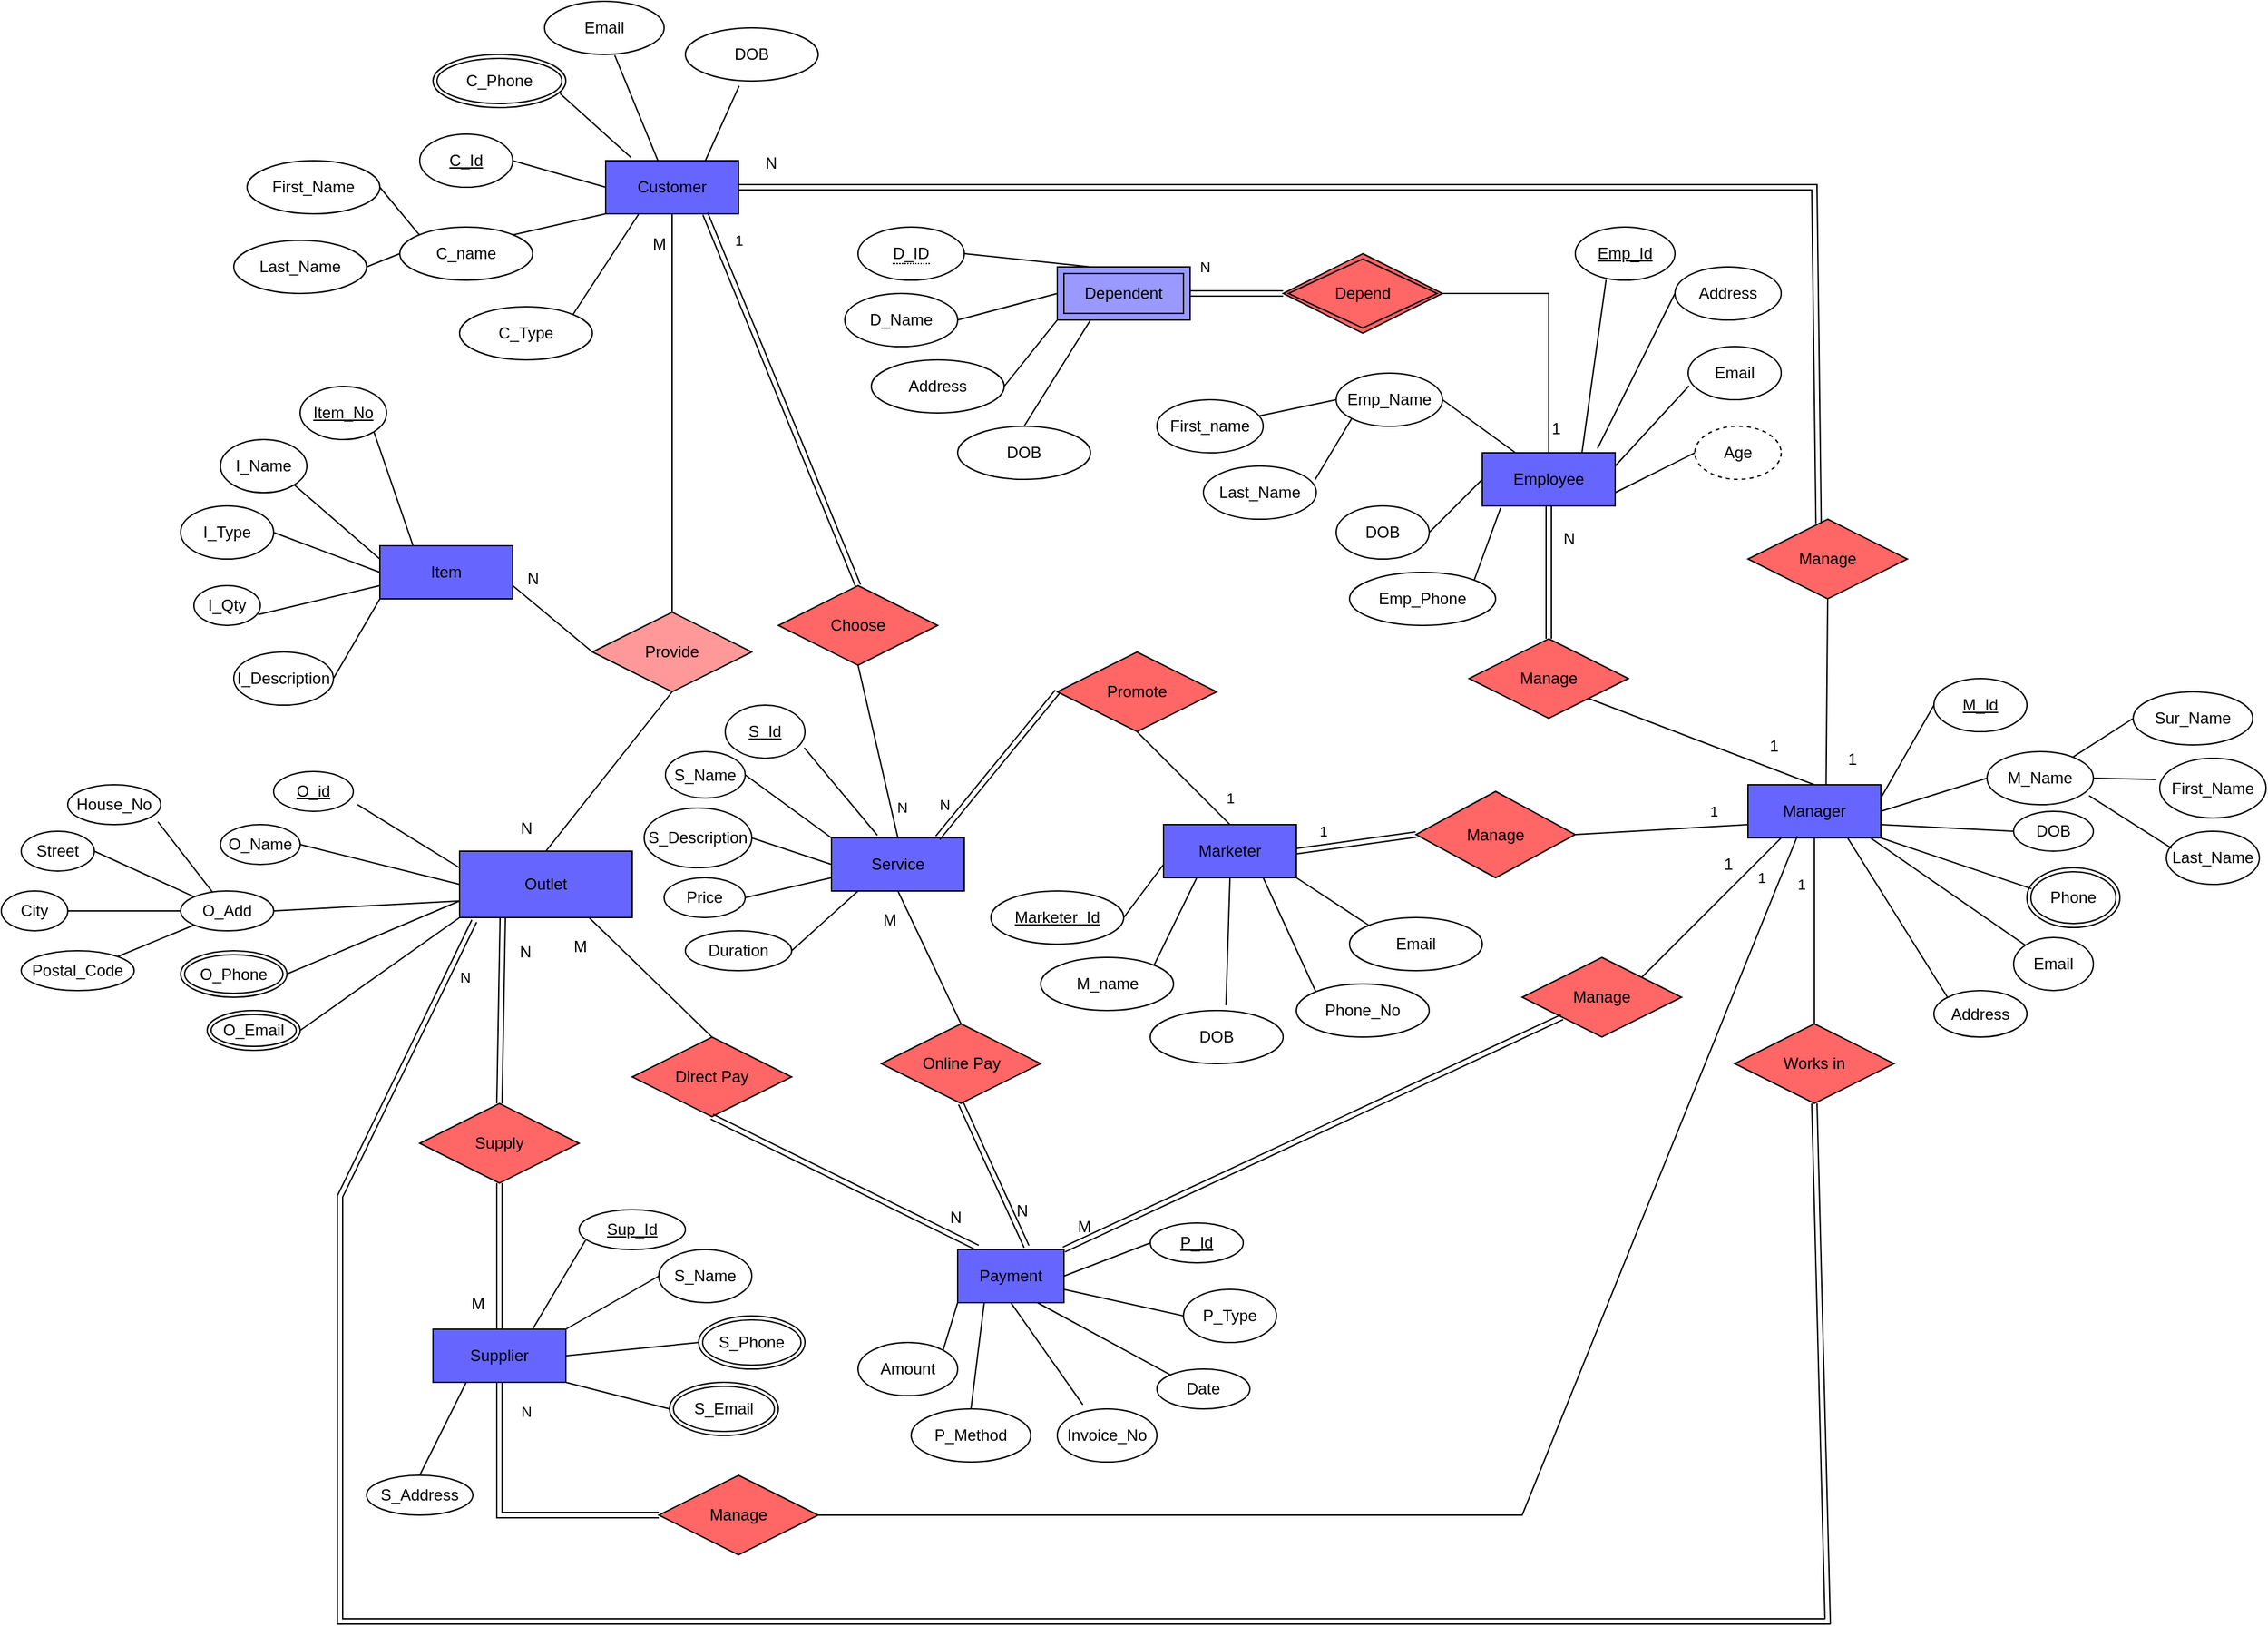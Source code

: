 <mxfile version="21.6.8" type="device">
  <diagram name="Page-1" id="bAraUUxEUvMgR-fUj3KW">
    <mxGraphModel dx="1954" dy="1626" grid="1" gridSize="10" guides="1" tooltips="1" connect="1" arrows="1" fold="1" page="1" pageScale="1" pageWidth="850" pageHeight="1100" math="0" shadow="0">
      <root>
        <mxCell id="0" />
        <mxCell id="1" parent="0" />
        <mxCell id="56HJz9ENn2LGzULkVmn6-4" value="Customer" style="whiteSpace=wrap;html=1;align=center;fillColor=#6666FF;" parent="1" vertex="1">
          <mxGeometry x="120" y="-30" width="100" height="40" as="geometry" />
        </mxCell>
        <mxCell id="56HJz9ENn2LGzULkVmn6-6" value="Employee" style="whiteSpace=wrap;html=1;align=center;fillColor=#6666FF;" parent="1" vertex="1">
          <mxGeometry x="780" y="190" width="100" height="40" as="geometry" />
        </mxCell>
        <mxCell id="56HJz9ENn2LGzULkVmn6-7" value="Manager" style="whiteSpace=wrap;html=1;align=center;fillColor=#6666FF;" parent="1" vertex="1">
          <mxGeometry x="980" y="440" width="100" height="40" as="geometry" />
        </mxCell>
        <mxCell id="56HJz9ENn2LGzULkVmn6-8" value="Dependent" style="shape=ext;margin=3;double=1;whiteSpace=wrap;html=1;align=center;fillColor=#9999FF;" parent="1" vertex="1">
          <mxGeometry x="460" y="50" width="100" height="40" as="geometry" />
        </mxCell>
        <mxCell id="56HJz9ENn2LGzULkVmn6-9" value="Service" style="whiteSpace=wrap;html=1;align=center;fillColor=#6666FF;" parent="1" vertex="1">
          <mxGeometry x="290" y="480" width="100" height="40" as="geometry" />
        </mxCell>
        <mxCell id="56HJz9ENn2LGzULkVmn6-11" value="Outlet" style="whiteSpace=wrap;html=1;align=center;fillColor=#6666FF;" parent="1" vertex="1">
          <mxGeometry x="10" y="490" width="130" height="50" as="geometry" />
        </mxCell>
        <mxCell id="56HJz9ENn2LGzULkVmn6-14" value="Provide" style="shape=rhombus;perimeter=rhombusPerimeter;whiteSpace=wrap;html=1;align=center;fillColor=#FF9999;" parent="1" vertex="1">
          <mxGeometry x="110" y="310" width="120" height="60" as="geometry" />
        </mxCell>
        <mxCell id="56HJz9ENn2LGzULkVmn6-16" value="" style="endArrow=none;html=1;rounded=0;entryX=0.5;entryY=1;entryDx=0;entryDy=0;exitX=0.5;exitY=0;exitDx=0;exitDy=0;" parent="1" source="56HJz9ENn2LGzULkVmn6-11" target="56HJz9ENn2LGzULkVmn6-14" edge="1">
          <mxGeometry relative="1" as="geometry">
            <mxPoint x="220" y="390" as="sourcePoint" />
            <mxPoint x="380" y="390" as="targetPoint" />
          </mxGeometry>
        </mxCell>
        <mxCell id="56HJz9ENn2LGzULkVmn6-17" value="" style="endArrow=none;html=1;rounded=0;entryX=0.5;entryY=0;entryDx=0;entryDy=0;exitX=0.5;exitY=1;exitDx=0;exitDy=0;" parent="1" source="56HJz9ENn2LGzULkVmn6-4" target="56HJz9ENn2LGzULkVmn6-14" edge="1">
          <mxGeometry relative="1" as="geometry">
            <mxPoint x="160" y="190" as="sourcePoint" />
            <mxPoint x="320" y="190" as="targetPoint" />
          </mxGeometry>
        </mxCell>
        <mxCell id="56HJz9ENn2LGzULkVmn6-20" value="Item" style="whiteSpace=wrap;html=1;align=center;fillColor=#6666FF;" parent="1" vertex="1">
          <mxGeometry x="-50" y="260" width="100" height="40" as="geometry" />
        </mxCell>
        <mxCell id="56HJz9ENn2LGzULkVmn6-21" value="" style="endArrow=none;html=1;rounded=0;exitX=1;exitY=0.75;exitDx=0;exitDy=0;entryX=0;entryY=0.5;entryDx=0;entryDy=0;" parent="1" source="56HJz9ENn2LGzULkVmn6-20" target="56HJz9ENn2LGzULkVmn6-14" edge="1">
          <mxGeometry relative="1" as="geometry">
            <mxPoint y="380" as="sourcePoint" />
            <mxPoint x="230" y="310" as="targetPoint" />
          </mxGeometry>
        </mxCell>
        <mxCell id="56HJz9ENn2LGzULkVmn6-22" value="Choose" style="shape=rhombus;perimeter=rhombusPerimeter;whiteSpace=wrap;html=1;align=center;fillColor=#FF6666;" parent="1" vertex="1">
          <mxGeometry x="250" y="290" width="120" height="60" as="geometry" />
        </mxCell>
        <mxCell id="56HJz9ENn2LGzULkVmn6-29" value="Payment" style="whiteSpace=wrap;html=1;align=center;fillColor=#6666FF;" parent="1" vertex="1">
          <mxGeometry x="385" y="790" width="80" height="40" as="geometry" />
        </mxCell>
        <mxCell id="56HJz9ENn2LGzULkVmn6-32" value="Online Pay" style="shape=rhombus;perimeter=rhombusPerimeter;whiteSpace=wrap;html=1;align=center;fillColor=#FF6666;" parent="1" vertex="1">
          <mxGeometry x="327.5" y="620" width="120" height="60" as="geometry" />
        </mxCell>
        <mxCell id="56HJz9ENn2LGzULkVmn6-33" value="Direct Pay" style="shape=rhombus;perimeter=rhombusPerimeter;whiteSpace=wrap;html=1;align=center;fillColor=#FF6666;" parent="1" vertex="1">
          <mxGeometry x="140" y="630" width="120" height="60" as="geometry" />
        </mxCell>
        <mxCell id="56HJz9ENn2LGzULkVmn6-44" value="Manage" style="shape=rhombus;perimeter=rhombusPerimeter;whiteSpace=wrap;html=1;align=center;fillColor=#FF6666;" parent="1" vertex="1">
          <mxGeometry x="770" y="330" width="120" height="60" as="geometry" />
        </mxCell>
        <mxCell id="56HJz9ENn2LGzULkVmn6-47" value="Manage" style="shape=rhombus;perimeter=rhombusPerimeter;whiteSpace=wrap;html=1;align=center;fillColor=#FF6666;" parent="1" vertex="1">
          <mxGeometry x="810" y="570" width="120" height="60" as="geometry" />
        </mxCell>
        <mxCell id="56HJz9ENn2LGzULkVmn6-53" value="Depend" style="shape=rhombus;double=1;perimeter=rhombusPerimeter;whiteSpace=wrap;html=1;align=center;fillColor=#FF6666;" parent="1" vertex="1">
          <mxGeometry x="630" y="40" width="120" height="60" as="geometry" />
        </mxCell>
        <mxCell id="56HJz9ENn2LGzULkVmn6-54" value="Marketer" style="whiteSpace=wrap;html=1;align=center;fillColor=#6666FF;" parent="1" vertex="1">
          <mxGeometry x="540" y="470" width="100" height="40" as="geometry" />
        </mxCell>
        <mxCell id="56HJz9ENn2LGzULkVmn6-55" value="Promote" style="shape=rhombus;perimeter=rhombusPerimeter;whiteSpace=wrap;html=1;align=center;fillColor=#FF6666;" parent="1" vertex="1">
          <mxGeometry x="460" y="340" width="120" height="60" as="geometry" />
        </mxCell>
        <mxCell id="56HJz9ENn2LGzULkVmn6-60" value="Supplier" style="whiteSpace=wrap;html=1;align=center;fillColor=#6666FF;" parent="1" vertex="1">
          <mxGeometry x="-10" y="850" width="100" height="40" as="geometry" />
        </mxCell>
        <mxCell id="56HJz9ENn2LGzULkVmn6-61" value="Supply" style="shape=rhombus;perimeter=rhombusPerimeter;whiteSpace=wrap;html=1;align=center;fillColor=#FF6666;" parent="1" vertex="1">
          <mxGeometry x="-20" y="680" width="120" height="60" as="geometry" />
        </mxCell>
        <mxCell id="56HJz9ENn2LGzULkVmn6-66" value="Manage" style="shape=rhombus;perimeter=rhombusPerimeter;whiteSpace=wrap;html=1;align=center;fillColor=#FF6666;" parent="1" vertex="1">
          <mxGeometry x="160" y="960" width="120" height="60" as="geometry" />
        </mxCell>
        <mxCell id="56HJz9ENn2LGzULkVmn6-72" value="" style="shape=link;html=1;rounded=0;exitX=0.5;exitY=0;exitDx=0;exitDy=0;entryX=0.75;entryY=1;entryDx=0;entryDy=0;" parent="1" source="56HJz9ENn2LGzULkVmn6-22" target="56HJz9ENn2LGzULkVmn6-4" edge="1">
          <mxGeometry relative="1" as="geometry">
            <mxPoint x="400" y="210" as="sourcePoint" />
            <mxPoint x="330" y="160" as="targetPoint" />
          </mxGeometry>
        </mxCell>
        <mxCell id="56HJz9ENn2LGzULkVmn6-73" value="N" style="resizable=0;html=1;whiteSpace=wrap;align=right;verticalAlign=bottom;" parent="56HJz9ENn2LGzULkVmn6-72" connectable="0" vertex="1">
          <mxGeometry x="1" relative="1" as="geometry">
            <mxPoint x="55" y="-30" as="offset" />
          </mxGeometry>
        </mxCell>
        <mxCell id="56HJz9ENn2LGzULkVmn6-387" value="1" style="edgeLabel;html=1;align=center;verticalAlign=middle;resizable=0;points=[];" parent="56HJz9ENn2LGzULkVmn6-72" vertex="1" connectable="0">
          <mxGeometry x="0.809" y="3" relative="1" as="geometry">
            <mxPoint x="17" y="-8" as="offset" />
          </mxGeometry>
        </mxCell>
        <mxCell id="56HJz9ENn2LGzULkVmn6-74" value="" style="endArrow=none;html=1;rounded=0;exitX=0.5;exitY=1;exitDx=0;exitDy=0;entryX=0.5;entryY=0;entryDx=0;entryDy=0;" parent="1" source="56HJz9ENn2LGzULkVmn6-22" target="56HJz9ENn2LGzULkVmn6-9" edge="1">
          <mxGeometry relative="1" as="geometry">
            <mxPoint x="300" y="420" as="sourcePoint" />
            <mxPoint x="460" y="420" as="targetPoint" />
          </mxGeometry>
        </mxCell>
        <mxCell id="56HJz9ENn2LGzULkVmn6-388" value="N" style="edgeLabel;html=1;align=center;verticalAlign=middle;resizable=0;points=[];" parent="56HJz9ENn2LGzULkVmn6-74" vertex="1" connectable="0">
          <mxGeometry x="0.628" y="4" relative="1" as="geometry">
            <mxPoint x="4" y="2" as="offset" />
          </mxGeometry>
        </mxCell>
        <mxCell id="56HJz9ENn2LGzULkVmn6-76" value="" style="shape=link;html=1;rounded=0;exitX=1;exitY=0.5;exitDx=0;exitDy=0;" parent="1" source="56HJz9ENn2LGzULkVmn6-8" target="56HJz9ENn2LGzULkVmn6-53" edge="1">
          <mxGeometry relative="1" as="geometry">
            <mxPoint x="530" y="90" as="sourcePoint" />
            <mxPoint x="690" y="90" as="targetPoint" />
          </mxGeometry>
        </mxCell>
        <mxCell id="56HJz9ENn2LGzULkVmn6-85" value="" style="shape=link;html=1;rounded=0;entryX=0.5;entryY=1;entryDx=0;entryDy=0;exitX=0.5;exitY=0;exitDx=0;exitDy=0;" parent="1" source="56HJz9ENn2LGzULkVmn6-44" target="56HJz9ENn2LGzULkVmn6-6" edge="1">
          <mxGeometry relative="1" as="geometry">
            <mxPoint x="710" y="340" as="sourcePoint" />
            <mxPoint x="870" y="340" as="targetPoint" />
          </mxGeometry>
        </mxCell>
        <mxCell id="56HJz9ENn2LGzULkVmn6-89" value="" style="endArrow=none;html=1;rounded=0;exitX=1;exitY=1;exitDx=0;exitDy=0;entryX=0.5;entryY=0;entryDx=0;entryDy=0;" parent="1" source="56HJz9ENn2LGzULkVmn6-44" target="56HJz9ENn2LGzULkVmn6-7" edge="1">
          <mxGeometry relative="1" as="geometry">
            <mxPoint x="310" y="380" as="sourcePoint" />
            <mxPoint x="470" y="380" as="targetPoint" />
          </mxGeometry>
        </mxCell>
        <mxCell id="56HJz9ENn2LGzULkVmn6-90" value="1" style="resizable=0;html=1;whiteSpace=wrap;align=right;verticalAlign=bottom;" parent="56HJz9ENn2LGzULkVmn6-89" connectable="0" vertex="1">
          <mxGeometry x="1" relative="1" as="geometry">
            <mxPoint x="-25" y="-20" as="offset" />
          </mxGeometry>
        </mxCell>
        <mxCell id="56HJz9ENn2LGzULkVmn6-95" value="Manage" style="shape=rhombus;perimeter=rhombusPerimeter;whiteSpace=wrap;html=1;align=center;fillColor=#FF6666;" parent="1" vertex="1">
          <mxGeometry x="980" y="240" width="120" height="60" as="geometry" />
        </mxCell>
        <mxCell id="56HJz9ENn2LGzULkVmn6-96" value="" style="shape=link;html=1;rounded=0;exitX=1;exitY=0.5;exitDx=0;exitDy=0;entryX=0.443;entryY=0.053;entryDx=0;entryDy=0;entryPerimeter=0;" parent="1" source="56HJz9ENn2LGzULkVmn6-4" target="56HJz9ENn2LGzULkVmn6-95" edge="1">
          <mxGeometry relative="1" as="geometry">
            <mxPoint x="740" y="140" as="sourcePoint" />
            <mxPoint x="960" y="260" as="targetPoint" />
            <Array as="points">
              <mxPoint x="420" y="-10" />
              <mxPoint x="660" y="-10" />
              <mxPoint x="1030" y="-10" />
            </Array>
          </mxGeometry>
        </mxCell>
        <mxCell id="56HJz9ENn2LGzULkVmn6-203" value="N" style="edgeLabel;html=1;align=center;verticalAlign=middle;resizable=0;points=[];" parent="56HJz9ENn2LGzULkVmn6-96" vertex="1" connectable="0">
          <mxGeometry x="-0.543" y="-75" relative="1" as="geometry">
            <mxPoint x="108" y="-15" as="offset" />
          </mxGeometry>
        </mxCell>
        <mxCell id="56HJz9ENn2LGzULkVmn6-98" value="" style="endArrow=none;html=1;rounded=0;exitX=0.5;exitY=1;exitDx=0;exitDy=0;entryX=0.588;entryY=-0.013;entryDx=0;entryDy=0;entryPerimeter=0;" parent="1" source="56HJz9ENn2LGzULkVmn6-95" target="56HJz9ENn2LGzULkVmn6-7" edge="1">
          <mxGeometry relative="1" as="geometry">
            <mxPoint x="770" y="340" as="sourcePoint" />
            <mxPoint x="1055" y="440" as="targetPoint" />
          </mxGeometry>
        </mxCell>
        <mxCell id="56HJz9ENn2LGzULkVmn6-99" value="1" style="resizable=0;html=1;whiteSpace=wrap;align=right;verticalAlign=bottom;" parent="56HJz9ENn2LGzULkVmn6-98" connectable="0" vertex="1">
          <mxGeometry x="1" relative="1" as="geometry">
            <mxPoint x="25" y="-10" as="offset" />
          </mxGeometry>
        </mxCell>
        <mxCell id="56HJz9ENn2LGzULkVmn6-108" value="" style="shape=link;html=1;rounded=0;exitX=0.25;exitY=1;exitDx=0;exitDy=0;entryX=0.5;entryY=0;entryDx=0;entryDy=0;" parent="1" source="56HJz9ENn2LGzULkVmn6-11" target="56HJz9ENn2LGzULkVmn6-61" edge="1">
          <mxGeometry relative="1" as="geometry">
            <mxPoint x="310" y="570" as="sourcePoint" />
            <mxPoint x="470" y="570" as="targetPoint" />
          </mxGeometry>
        </mxCell>
        <mxCell id="56HJz9ENn2LGzULkVmn6-109" value="N" style="resizable=0;html=1;whiteSpace=wrap;align=right;verticalAlign=bottom;" parent="56HJz9ENn2LGzULkVmn6-108" connectable="0" vertex="1">
          <mxGeometry x="1" relative="1" as="geometry">
            <mxPoint x="25" y="-105" as="offset" />
          </mxGeometry>
        </mxCell>
        <mxCell id="56HJz9ENn2LGzULkVmn6-118" value="" style="shape=link;html=1;rounded=0;exitX=0.5;exitY=1;exitDx=0;exitDy=0;entryX=0.5;entryY=0.01;entryDx=0;entryDy=0;entryPerimeter=0;" parent="1" source="56HJz9ENn2LGzULkVmn6-61" target="56HJz9ENn2LGzULkVmn6-60" edge="1">
          <mxGeometry relative="1" as="geometry">
            <mxPoint x="140" y="770" as="sourcePoint" />
            <mxPoint x="300" y="770" as="targetPoint" />
          </mxGeometry>
        </mxCell>
        <mxCell id="56HJz9ENn2LGzULkVmn6-119" value="M" style="resizable=0;html=1;whiteSpace=wrap;align=right;verticalAlign=bottom;" parent="56HJz9ENn2LGzULkVmn6-118" connectable="0" vertex="1">
          <mxGeometry x="1" relative="1" as="geometry">
            <mxPoint x="-10" y="-11" as="offset" />
          </mxGeometry>
        </mxCell>
        <mxCell id="56HJz9ENn2LGzULkVmn6-124" value="" style="endArrow=none;html=1;rounded=0;exitX=0.5;exitY=0;exitDx=0;exitDy=0;" parent="1" source="56HJz9ENn2LGzULkVmn6-32" edge="1">
          <mxGeometry relative="1" as="geometry">
            <mxPoint x="330" y="610" as="sourcePoint" />
            <mxPoint x="340" y="520" as="targetPoint" />
          </mxGeometry>
        </mxCell>
        <mxCell id="56HJz9ENn2LGzULkVmn6-125" value="M" style="resizable=0;html=1;whiteSpace=wrap;align=right;verticalAlign=bottom;" parent="56HJz9ENn2LGzULkVmn6-124" connectable="0" vertex="1">
          <mxGeometry x="1" relative="1" as="geometry">
            <mxPoint y="30" as="offset" />
          </mxGeometry>
        </mxCell>
        <mxCell id="56HJz9ENn2LGzULkVmn6-126" value="" style="shape=link;html=1;rounded=0;exitX=0.5;exitY=1;exitDx=0;exitDy=0;entryX=0.648;entryY=-0.055;entryDx=0;entryDy=0;entryPerimeter=0;" parent="1" source="56HJz9ENn2LGzULkVmn6-32" target="56HJz9ENn2LGzULkVmn6-29" edge="1">
          <mxGeometry relative="1" as="geometry">
            <mxPoint x="300" y="760" as="sourcePoint" />
            <mxPoint x="460" y="760" as="targetPoint" />
          </mxGeometry>
        </mxCell>
        <mxCell id="56HJz9ENn2LGzULkVmn6-127" value="N" style="resizable=0;html=1;whiteSpace=wrap;align=right;verticalAlign=bottom;" parent="56HJz9ENn2LGzULkVmn6-126" connectable="0" vertex="1">
          <mxGeometry x="1" relative="1" as="geometry">
            <mxPoint x="3" y="-18" as="offset" />
          </mxGeometry>
        </mxCell>
        <mxCell id="56HJz9ENn2LGzULkVmn6-130" value="" style="shape=link;html=1;rounded=0;entryX=1;entryY=0.5;entryDx=0;entryDy=0;exitX=0;exitY=0.5;exitDx=0;exitDy=0;" parent="1" source="56HJz9ENn2LGzULkVmn6-136" target="56HJz9ENn2LGzULkVmn6-54" edge="1">
          <mxGeometry relative="1" as="geometry">
            <mxPoint x="695" y="530" as="sourcePoint" />
            <mxPoint x="560" y="840" as="targetPoint" />
          </mxGeometry>
        </mxCell>
        <mxCell id="56HJz9ENn2LGzULkVmn6-384" value="1" style="edgeLabel;html=1;align=center;verticalAlign=middle;resizable=0;points=[];" parent="56HJz9ENn2LGzULkVmn6-130" vertex="1" connectable="0">
          <mxGeometry x="0.166" y="-4" relative="1" as="geometry">
            <mxPoint x="-17" y="-6" as="offset" />
          </mxGeometry>
        </mxCell>
        <mxCell id="56HJz9ENn2LGzULkVmn6-136" value="Manage" style="shape=rhombus;perimeter=rhombusPerimeter;whiteSpace=wrap;html=1;align=center;fillColor=#FF6666;" parent="1" vertex="1">
          <mxGeometry x="730" y="445" width="120" height="65" as="geometry" />
        </mxCell>
        <mxCell id="56HJz9ENn2LGzULkVmn6-139" value="" style="endArrow=none;html=1;rounded=0;exitX=1;exitY=0.5;exitDx=0;exitDy=0;entryX=0;entryY=0.75;entryDx=0;entryDy=0;" parent="1" source="56HJz9ENn2LGzULkVmn6-136" target="56HJz9ENn2LGzULkVmn6-7" edge="1">
          <mxGeometry relative="1" as="geometry">
            <mxPoint x="530" y="550" as="sourcePoint" />
            <mxPoint x="690" y="550" as="targetPoint" />
          </mxGeometry>
        </mxCell>
        <mxCell id="56HJz9ENn2LGzULkVmn6-375" value="1" style="edgeLabel;html=1;align=center;verticalAlign=middle;resizable=0;points=[];" parent="56HJz9ENn2LGzULkVmn6-139" vertex="1" connectable="0">
          <mxGeometry x="0.677" y="1" relative="1" as="geometry">
            <mxPoint x="-5" y="-10" as="offset" />
          </mxGeometry>
        </mxCell>
        <mxCell id="56HJz9ENn2LGzULkVmn6-142" value="" style="shape=link;html=1;rounded=0;exitX=0.5;exitY=1;exitDx=0;exitDy=0;entryX=0.187;entryY=-0.034;entryDx=0;entryDy=0;entryPerimeter=0;" parent="1" source="56HJz9ENn2LGzULkVmn6-33" target="56HJz9ENn2LGzULkVmn6-29" edge="1">
          <mxGeometry relative="1" as="geometry">
            <mxPoint x="250" y="720" as="sourcePoint" />
            <mxPoint x="410" y="720" as="targetPoint" />
          </mxGeometry>
        </mxCell>
        <mxCell id="56HJz9ENn2LGzULkVmn6-143" value="N" style="resizable=0;html=1;whiteSpace=wrap;align=right;verticalAlign=bottom;" parent="56HJz9ENn2LGzULkVmn6-142" connectable="0" vertex="1">
          <mxGeometry x="1" relative="1" as="geometry">
            <mxPoint x="-10" y="-14" as="offset" />
          </mxGeometry>
        </mxCell>
        <mxCell id="56HJz9ENn2LGzULkVmn6-145" value="" style="endArrow=none;html=1;rounded=0;exitX=0.5;exitY=0;exitDx=0;exitDy=0;entryX=0.75;entryY=1;entryDx=0;entryDy=0;" parent="1" source="56HJz9ENn2LGzULkVmn6-33" target="56HJz9ENn2LGzULkVmn6-11" edge="1">
          <mxGeometry relative="1" as="geometry">
            <mxPoint x="200" y="580" as="sourcePoint" />
            <mxPoint x="360" y="580" as="targetPoint" />
          </mxGeometry>
        </mxCell>
        <mxCell id="56HJz9ENn2LGzULkVmn6-146" value="M" style="resizable=0;html=1;whiteSpace=wrap;align=right;verticalAlign=bottom;" parent="56HJz9ENn2LGzULkVmn6-145" connectable="0" vertex="1">
          <mxGeometry x="1" relative="1" as="geometry">
            <mxPoint y="30" as="offset" />
          </mxGeometry>
        </mxCell>
        <mxCell id="56HJz9ENn2LGzULkVmn6-147" value="Works in" style="shape=rhombus;perimeter=rhombusPerimeter;whiteSpace=wrap;html=1;align=center;fillColor=#FF6666;" parent="1" vertex="1">
          <mxGeometry x="970" y="620" width="120" height="60" as="geometry" />
        </mxCell>
        <mxCell id="56HJz9ENn2LGzULkVmn6-148" value="" style="endArrow=none;html=1;rounded=0;exitX=0.5;exitY=1;exitDx=0;exitDy=0;entryX=0.5;entryY=0;entryDx=0;entryDy=0;" parent="1" source="56HJz9ENn2LGzULkVmn6-7" target="56HJz9ENn2LGzULkVmn6-147" edge="1">
          <mxGeometry relative="1" as="geometry">
            <mxPoint x="710" y="630" as="sourcePoint" />
            <mxPoint x="870" y="630" as="targetPoint" />
          </mxGeometry>
        </mxCell>
        <mxCell id="56HJz9ENn2LGzULkVmn6-379" value="1" style="edgeLabel;html=1;align=center;verticalAlign=middle;resizable=0;points=[];" parent="56HJz9ENn2LGzULkVmn6-148" vertex="1" connectable="0">
          <mxGeometry x="-0.171" y="-1" relative="1" as="geometry">
            <mxPoint x="-9" y="-23" as="offset" />
          </mxGeometry>
        </mxCell>
        <mxCell id="56HJz9ENn2LGzULkVmn6-199" value="" style="endArrow=none;html=1;rounded=0;exitX=1;exitY=0.5;exitDx=0;exitDy=0;entryX=0.5;entryY=0;entryDx=0;entryDy=0;" parent="1" source="56HJz9ENn2LGzULkVmn6-53" target="56HJz9ENn2LGzULkVmn6-6" edge="1">
          <mxGeometry relative="1" as="geometry">
            <mxPoint x="660" y="80" as="sourcePoint" />
            <mxPoint x="820" y="80" as="targetPoint" />
            <Array as="points">
              <mxPoint x="830" y="70" />
            </Array>
          </mxGeometry>
        </mxCell>
        <mxCell id="56HJz9ENn2LGzULkVmn6-200" value="1" style="resizable=0;html=1;whiteSpace=wrap;align=right;verticalAlign=bottom;" parent="56HJz9ENn2LGzULkVmn6-199" connectable="0" vertex="1">
          <mxGeometry x="1" relative="1" as="geometry">
            <mxPoint x="10" y="-10" as="offset" />
          </mxGeometry>
        </mxCell>
        <mxCell id="56HJz9ENn2LGzULkVmn6-208" value="" style="endArrow=none;html=1;rounded=0;entryX=0.5;entryY=1;entryDx=0;entryDy=0;exitX=0.5;exitY=0;exitDx=0;exitDy=0;" parent="1" source="56HJz9ENn2LGzULkVmn6-54" target="56HJz9ENn2LGzULkVmn6-55" edge="1">
          <mxGeometry relative="1" as="geometry">
            <mxPoint x="610" y="660" as="sourcePoint" />
            <mxPoint x="640" y="490" as="targetPoint" />
            <Array as="points">
              <mxPoint x="570" y="450" />
            </Array>
          </mxGeometry>
        </mxCell>
        <mxCell id="56HJz9ENn2LGzULkVmn6-385" value="1" style="edgeLabel;html=1;align=center;verticalAlign=middle;resizable=0;points=[];" parent="56HJz9ENn2LGzULkVmn6-208" vertex="1" connectable="0">
          <mxGeometry x="-0.414" y="1" relative="1" as="geometry">
            <mxPoint x="21" as="offset" />
          </mxGeometry>
        </mxCell>
        <mxCell id="56HJz9ENn2LGzULkVmn6-209" value="" style="shape=link;html=1;rounded=0;entryX=0;entryY=0.5;entryDx=0;entryDy=0;width=4;" parent="1" target="56HJz9ENn2LGzULkVmn6-55" edge="1">
          <mxGeometry relative="1" as="geometry">
            <mxPoint x="370" y="480" as="sourcePoint" />
            <mxPoint x="510" y="570" as="targetPoint" />
          </mxGeometry>
        </mxCell>
        <mxCell id="56HJz9ENn2LGzULkVmn6-386" value="N" style="edgeLabel;html=1;align=center;verticalAlign=middle;resizable=0;points=[];" parent="56HJz9ENn2LGzULkVmn6-209" vertex="1" connectable="0">
          <mxGeometry x="-0.554" y="-2" relative="1" as="geometry">
            <mxPoint x="-17" y="-2" as="offset" />
          </mxGeometry>
        </mxCell>
        <mxCell id="56HJz9ENn2LGzULkVmn6-211" value="" style="endArrow=none;html=1;rounded=0;exitX=0.25;exitY=1;exitDx=0;exitDy=0;entryX=1;entryY=0;entryDx=0;entryDy=0;" parent="1" source="56HJz9ENn2LGzULkVmn6-7" target="56HJz9ENn2LGzULkVmn6-47" edge="1">
          <mxGeometry relative="1" as="geometry">
            <mxPoint x="760" y="770" as="sourcePoint" />
            <mxPoint x="920" y="770" as="targetPoint" />
          </mxGeometry>
        </mxCell>
        <mxCell id="56HJz9ENn2LGzULkVmn6-213" value="" style="shape=link;html=1;rounded=0;exitX=1;exitY=0;exitDx=0;exitDy=0;entryX=0;entryY=1;entryDx=0;entryDy=0;" parent="1" source="56HJz9ENn2LGzULkVmn6-29" target="56HJz9ENn2LGzULkVmn6-47" edge="1">
          <mxGeometry relative="1" as="geometry">
            <mxPoint x="560" y="850" as="sourcePoint" />
            <mxPoint x="720" y="850" as="targetPoint" />
          </mxGeometry>
        </mxCell>
        <mxCell id="56HJz9ENn2LGzULkVmn6-215" value="" style="shape=link;html=1;rounded=0;exitX=0.5;exitY=1;exitDx=0;exitDy=0;entryX=0;entryY=0.5;entryDx=0;entryDy=0;" parent="1" source="56HJz9ENn2LGzULkVmn6-60" target="56HJz9ENn2LGzULkVmn6-66" edge="1">
          <mxGeometry relative="1" as="geometry">
            <mxPoint x="70" y="1010" as="sourcePoint" />
            <mxPoint x="230" y="1010" as="targetPoint" />
            <Array as="points">
              <mxPoint x="40" y="990" />
            </Array>
          </mxGeometry>
        </mxCell>
        <mxCell id="56HJz9ENn2LGzULkVmn6-216" value="" style="resizable=0;html=1;whiteSpace=wrap;align=right;verticalAlign=bottom;" parent="56HJz9ENn2LGzULkVmn6-215" connectable="0" vertex="1">
          <mxGeometry x="1" relative="1" as="geometry" />
        </mxCell>
        <mxCell id="56HJz9ENn2LGzULkVmn6-380" value="N" style="edgeLabel;html=1;align=center;verticalAlign=middle;resizable=0;points=[];" parent="56HJz9ENn2LGzULkVmn6-215" vertex="1" connectable="0">
          <mxGeometry x="-0.805" y="5" relative="1" as="geometry">
            <mxPoint x="15" as="offset" />
          </mxGeometry>
        </mxCell>
        <mxCell id="56HJz9ENn2LGzULkVmn6-217" value="" style="endArrow=none;html=1;rounded=0;exitX=1;exitY=0.5;exitDx=0;exitDy=0;entryX=0.371;entryY=0.971;entryDx=0;entryDy=0;entryPerimeter=0;" parent="1" source="56HJz9ENn2LGzULkVmn6-66" target="56HJz9ENn2LGzULkVmn6-7" edge="1">
          <mxGeometry relative="1" as="geometry">
            <mxPoint x="470" y="1030" as="sourcePoint" />
            <mxPoint x="630" y="1030" as="targetPoint" />
            <Array as="points">
              <mxPoint x="810" y="990" />
            </Array>
          </mxGeometry>
        </mxCell>
        <mxCell id="56HJz9ENn2LGzULkVmn6-218" value="" style="resizable=0;html=1;whiteSpace=wrap;align=right;verticalAlign=bottom;" parent="56HJz9ENn2LGzULkVmn6-217" connectable="0" vertex="1">
          <mxGeometry x="1" relative="1" as="geometry" />
        </mxCell>
        <mxCell id="56HJz9ENn2LGzULkVmn6-378" value="1" style="edgeLabel;html=1;align=center;verticalAlign=middle;resizable=0;points=[];" parent="56HJz9ENn2LGzULkVmn6-217" vertex="1" connectable="0">
          <mxGeometry x="0.906" y="4" relative="1" as="geometry">
            <mxPoint x="-4" y="-15" as="offset" />
          </mxGeometry>
        </mxCell>
        <mxCell id="56HJz9ENn2LGzULkVmn6-219" value="" style="shape=link;html=1;rounded=0;exitX=0.5;exitY=1;exitDx=0;exitDy=0;entryX=0.085;entryY=1.052;entryDx=0;entryDy=0;entryPerimeter=0;" parent="1" source="56HJz9ENn2LGzULkVmn6-147" target="56HJz9ENn2LGzULkVmn6-11" edge="1">
          <mxGeometry relative="1" as="geometry">
            <mxPoint x="970" y="880" as="sourcePoint" />
            <mxPoint x="1130" y="880" as="targetPoint" />
            <Array as="points">
              <mxPoint x="1040" y="1070" />
              <mxPoint x="-80" y="1070" />
              <mxPoint x="-80" y="750" />
            </Array>
          </mxGeometry>
        </mxCell>
        <mxCell id="56HJz9ENn2LGzULkVmn6-382" value="N" style="edgeLabel;html=1;align=center;verticalAlign=middle;resizable=0;points=[];" parent="56HJz9ENn2LGzULkVmn6-219" vertex="1" connectable="0">
          <mxGeometry x="0.936" relative="1" as="geometry">
            <mxPoint x="22" y="-17" as="offset" />
          </mxGeometry>
        </mxCell>
        <mxCell id="56HJz9ENn2LGzULkVmn6-221" value="O_id" style="ellipse;whiteSpace=wrap;html=1;align=center;fontStyle=4;" parent="1" vertex="1">
          <mxGeometry x="-130" y="430" width="60" height="30" as="geometry" />
        </mxCell>
        <mxCell id="56HJz9ENn2LGzULkVmn6-223" value="O_Name" style="ellipse;whiteSpace=wrap;html=1;align=center;" parent="1" vertex="1">
          <mxGeometry x="-170" y="470" width="60" height="30" as="geometry" />
        </mxCell>
        <mxCell id="56HJz9ENn2LGzULkVmn6-225" value="O_Add" style="ellipse;whiteSpace=wrap;html=1;align=center;" parent="1" vertex="1">
          <mxGeometry x="-200" y="520" width="70" height="30" as="geometry" />
        </mxCell>
        <mxCell id="56HJz9ENn2LGzULkVmn6-226" value="House_No" style="ellipse;whiteSpace=wrap;html=1;align=center;" parent="1" vertex="1">
          <mxGeometry x="-285" y="440" width="70" height="30" as="geometry" />
        </mxCell>
        <mxCell id="56HJz9ENn2LGzULkVmn6-227" value="Street" style="ellipse;whiteSpace=wrap;html=1;align=center;" parent="1" vertex="1">
          <mxGeometry x="-320" y="475" width="55" height="30" as="geometry" />
        </mxCell>
        <mxCell id="56HJz9ENn2LGzULkVmn6-228" value="City" style="ellipse;whiteSpace=wrap;html=1;align=center;" parent="1" vertex="1">
          <mxGeometry x="-335" y="520" width="50" height="30" as="geometry" />
        </mxCell>
        <mxCell id="56HJz9ENn2LGzULkVmn6-230" value="Postal_Code" style="ellipse;whiteSpace=wrap;html=1;align=center;" parent="1" vertex="1">
          <mxGeometry x="-320" y="565" width="85" height="30" as="geometry" />
        </mxCell>
        <mxCell id="56HJz9ENn2LGzULkVmn6-231" value="" style="endArrow=none;html=1;rounded=0;exitX=1.053;exitY=0.831;exitDx=0;exitDy=0;exitPerimeter=0;entryX=0;entryY=0.25;entryDx=0;entryDy=0;" parent="1" source="56HJz9ENn2LGzULkVmn6-221" target="56HJz9ENn2LGzULkVmn6-11" edge="1">
          <mxGeometry relative="1" as="geometry">
            <mxPoint x="-320" y="650" as="sourcePoint" />
            <mxPoint x="-160" y="650" as="targetPoint" />
          </mxGeometry>
        </mxCell>
        <mxCell id="56HJz9ENn2LGzULkVmn6-233" value="" style="endArrow=none;html=1;rounded=0;entryX=0;entryY=0.5;entryDx=0;entryDy=0;exitX=1;exitY=0.5;exitDx=0;exitDy=0;" parent="1" source="56HJz9ENn2LGzULkVmn6-223" target="56HJz9ENn2LGzULkVmn6-11" edge="1">
          <mxGeometry relative="1" as="geometry">
            <mxPoint x="-160" y="580" as="sourcePoint" />
            <mxPoint y="580" as="targetPoint" />
          </mxGeometry>
        </mxCell>
        <mxCell id="56HJz9ENn2LGzULkVmn6-234" value="" style="endArrow=none;html=1;rounded=0;exitX=1;exitY=0.5;exitDx=0;exitDy=0;entryX=0;entryY=0.75;entryDx=0;entryDy=0;" parent="1" source="56HJz9ENn2LGzULkVmn6-225" target="56HJz9ENn2LGzULkVmn6-11" edge="1">
          <mxGeometry relative="1" as="geometry">
            <mxPoint x="-130" y="640" as="sourcePoint" />
            <mxPoint y="530" as="targetPoint" />
          </mxGeometry>
        </mxCell>
        <mxCell id="56HJz9ENn2LGzULkVmn6-236" value="" style="endArrow=none;html=1;rounded=0;exitX=0.97;exitY=0.929;exitDx=0;exitDy=0;exitPerimeter=0;" parent="1" source="56HJz9ENn2LGzULkVmn6-226" target="56HJz9ENn2LGzULkVmn6-225" edge="1">
          <mxGeometry relative="1" as="geometry">
            <mxPoint x="-390" y="680" as="sourcePoint" />
            <mxPoint x="-230" y="680" as="targetPoint" />
          </mxGeometry>
        </mxCell>
        <mxCell id="56HJz9ENn2LGzULkVmn6-237" value="" style="endArrow=none;html=1;rounded=0;exitX=1;exitY=0.5;exitDx=0;exitDy=0;entryX=0;entryY=0;entryDx=0;entryDy=0;" parent="1" source="56HJz9ENn2LGzULkVmn6-227" target="56HJz9ENn2LGzULkVmn6-225" edge="1">
          <mxGeometry relative="1" as="geometry">
            <mxPoint x="-280" y="630" as="sourcePoint" />
            <mxPoint x="-120" y="630" as="targetPoint" />
          </mxGeometry>
        </mxCell>
        <mxCell id="56HJz9ENn2LGzULkVmn6-238" value="" style="endArrow=none;html=1;rounded=0;exitX=1;exitY=0.5;exitDx=0;exitDy=0;entryX=0;entryY=0.5;entryDx=0;entryDy=0;" parent="1" source="56HJz9ENn2LGzULkVmn6-228" target="56HJz9ENn2LGzULkVmn6-225" edge="1">
          <mxGeometry relative="1" as="geometry">
            <mxPoint x="-280" y="590" as="sourcePoint" />
            <mxPoint x="-120" y="590" as="targetPoint" />
          </mxGeometry>
        </mxCell>
        <mxCell id="56HJz9ENn2LGzULkVmn6-239" value="" style="endArrow=none;html=1;rounded=0;exitX=1;exitY=0;exitDx=0;exitDy=0;entryX=0;entryY=1;entryDx=0;entryDy=0;" parent="1" source="56HJz9ENn2LGzULkVmn6-230" target="56HJz9ENn2LGzULkVmn6-225" edge="1">
          <mxGeometry relative="1" as="geometry">
            <mxPoint x="-250" y="600" as="sourcePoint" />
            <mxPoint x="-90" y="600" as="targetPoint" />
          </mxGeometry>
        </mxCell>
        <mxCell id="56HJz9ENn2LGzULkVmn6-241" value="O_Phone" style="ellipse;shape=doubleEllipse;margin=3;whiteSpace=wrap;html=1;align=center;" parent="1" vertex="1">
          <mxGeometry x="-200" y="565" width="80" height="35" as="geometry" />
        </mxCell>
        <mxCell id="56HJz9ENn2LGzULkVmn6-242" value="" style="endArrow=none;html=1;rounded=0;entryX=0;entryY=0.75;entryDx=0;entryDy=0;exitX=1;exitY=0.5;exitDx=0;exitDy=0;" parent="1" source="56HJz9ENn2LGzULkVmn6-241" target="56HJz9ENn2LGzULkVmn6-11" edge="1">
          <mxGeometry relative="1" as="geometry">
            <mxPoint x="-290" y="730" as="sourcePoint" />
            <mxPoint x="-130" y="730" as="targetPoint" />
          </mxGeometry>
        </mxCell>
        <mxCell id="56HJz9ENn2LGzULkVmn6-244" value="O_Email" style="ellipse;shape=doubleEllipse;margin=3;whiteSpace=wrap;html=1;align=center;" parent="1" vertex="1">
          <mxGeometry x="-180" y="610" width="70" height="30" as="geometry" />
        </mxCell>
        <mxCell id="56HJz9ENn2LGzULkVmn6-245" value="" style="endArrow=none;html=1;rounded=0;entryX=0;entryY=1;entryDx=0;entryDy=0;exitX=1;exitY=0.5;exitDx=0;exitDy=0;" parent="1" source="56HJz9ENn2LGzULkVmn6-244" target="56HJz9ENn2LGzULkVmn6-11" edge="1">
          <mxGeometry relative="1" as="geometry">
            <mxPoint x="-310" y="760" as="sourcePoint" />
            <mxPoint x="-150" y="760" as="targetPoint" />
          </mxGeometry>
        </mxCell>
        <mxCell id="56HJz9ENn2LGzULkVmn6-246" value="S_Name" style="ellipse;whiteSpace=wrap;html=1;align=center;" parent="1" vertex="1">
          <mxGeometry x="160" y="790" width="70" height="40" as="geometry" />
        </mxCell>
        <mxCell id="56HJz9ENn2LGzULkVmn6-247" value="Sup_Id" style="ellipse;whiteSpace=wrap;html=1;align=center;fontStyle=4;" parent="1" vertex="1">
          <mxGeometry x="100" y="760" width="80" height="30" as="geometry" />
        </mxCell>
        <mxCell id="56HJz9ENn2LGzULkVmn6-249" value="S_Phone" style="ellipse;shape=doubleEllipse;margin=3;whiteSpace=wrap;html=1;align=center;" parent="1" vertex="1">
          <mxGeometry x="190" y="840" width="80" height="40" as="geometry" />
        </mxCell>
        <mxCell id="56HJz9ENn2LGzULkVmn6-250" value="S_Email" style="ellipse;shape=doubleEllipse;margin=3;whiteSpace=wrap;html=1;align=center;" parent="1" vertex="1">
          <mxGeometry x="168" y="890" width="82" height="40" as="geometry" />
        </mxCell>
        <mxCell id="56HJz9ENn2LGzULkVmn6-251" value="" style="endArrow=none;html=1;rounded=0;exitX=0.75;exitY=0;exitDx=0;exitDy=0;entryX=0.061;entryY=0.768;entryDx=0;entryDy=0;entryPerimeter=0;" parent="1" source="56HJz9ENn2LGzULkVmn6-60" target="56HJz9ENn2LGzULkVmn6-247" edge="1">
          <mxGeometry relative="1" as="geometry">
            <mxPoint x="-300" y="910" as="sourcePoint" />
            <mxPoint x="-140" y="910" as="targetPoint" />
          </mxGeometry>
        </mxCell>
        <mxCell id="56HJz9ENn2LGzULkVmn6-252" value="" style="endArrow=none;html=1;rounded=0;exitX=0;exitY=0.5;exitDx=0;exitDy=0;entryX=1;entryY=0;entryDx=0;entryDy=0;" parent="1" source="56HJz9ENn2LGzULkVmn6-246" target="56HJz9ENn2LGzULkVmn6-60" edge="1">
          <mxGeometry relative="1" as="geometry">
            <mxPoint x="-220" y="1000" as="sourcePoint" />
            <mxPoint x="-60" y="1000" as="targetPoint" />
          </mxGeometry>
        </mxCell>
        <mxCell id="56HJz9ENn2LGzULkVmn6-253" value="" style="endArrow=none;html=1;rounded=0;exitX=1;exitY=0.5;exitDx=0;exitDy=0;entryX=0;entryY=0.5;entryDx=0;entryDy=0;" parent="1" source="56HJz9ENn2LGzULkVmn6-60" target="56HJz9ENn2LGzULkVmn6-249" edge="1">
          <mxGeometry relative="1" as="geometry">
            <mxPoint x="150" y="900" as="sourcePoint" />
            <mxPoint x="310" y="900" as="targetPoint" />
          </mxGeometry>
        </mxCell>
        <mxCell id="56HJz9ENn2LGzULkVmn6-254" value="" style="endArrow=none;html=1;rounded=0;entryX=0;entryY=0.5;entryDx=0;entryDy=0;exitX=1;exitY=1;exitDx=0;exitDy=0;" parent="1" source="56HJz9ENn2LGzULkVmn6-60" target="56HJz9ENn2LGzULkVmn6-250" edge="1">
          <mxGeometry relative="1" as="geometry">
            <mxPoint x="-60" y="930" as="sourcePoint" />
            <mxPoint x="100" y="930" as="targetPoint" />
          </mxGeometry>
        </mxCell>
        <mxCell id="56HJz9ENn2LGzULkVmn6-255" value="S_Address" style="ellipse;whiteSpace=wrap;html=1;align=center;" parent="1" vertex="1">
          <mxGeometry x="-60" y="960" width="80" height="30" as="geometry" />
        </mxCell>
        <mxCell id="56HJz9ENn2LGzULkVmn6-256" value="" style="endArrow=none;html=1;rounded=0;entryX=0.25;entryY=1;entryDx=0;entryDy=0;exitX=0.5;exitY=0;exitDx=0;exitDy=0;" parent="1" source="56HJz9ENn2LGzULkVmn6-255" target="56HJz9ENn2LGzULkVmn6-60" edge="1">
          <mxGeometry relative="1" as="geometry">
            <mxPoint x="-200" y="990" as="sourcePoint" />
            <mxPoint x="-40" y="990" as="targetPoint" />
          </mxGeometry>
        </mxCell>
        <mxCell id="56HJz9ENn2LGzULkVmn6-258" value="P_Id" style="ellipse;whiteSpace=wrap;html=1;align=center;fontStyle=4;" parent="1" vertex="1">
          <mxGeometry x="530" y="770" width="70" height="30" as="geometry" />
        </mxCell>
        <mxCell id="56HJz9ENn2LGzULkVmn6-259" value="P_Type" style="ellipse;whiteSpace=wrap;html=1;align=center;" parent="1" vertex="1">
          <mxGeometry x="555" y="820" width="70" height="40" as="geometry" />
        </mxCell>
        <mxCell id="56HJz9ENn2LGzULkVmn6-260" value="Date" style="ellipse;whiteSpace=wrap;html=1;align=center;" parent="1" vertex="1">
          <mxGeometry x="535" y="880" width="70" height="30" as="geometry" />
        </mxCell>
        <mxCell id="56HJz9ENn2LGzULkVmn6-262" value="Amount" style="ellipse;whiteSpace=wrap;html=1;align=center;" parent="1" vertex="1">
          <mxGeometry x="310" y="860" width="75" height="40" as="geometry" />
        </mxCell>
        <mxCell id="56HJz9ENn2LGzULkVmn6-264" value="P_Method" style="ellipse;whiteSpace=wrap;html=1;align=center;" parent="1" vertex="1">
          <mxGeometry x="350" y="910" width="90" height="40" as="geometry" />
        </mxCell>
        <mxCell id="56HJz9ENn2LGzULkVmn6-265" value="Invoice_No" style="ellipse;whiteSpace=wrap;html=1;align=center;" parent="1" vertex="1">
          <mxGeometry x="460" y="910" width="75" height="40" as="geometry" />
        </mxCell>
        <mxCell id="56HJz9ENn2LGzULkVmn6-266" value="" style="endArrow=none;html=1;rounded=0;exitX=1;exitY=0;exitDx=0;exitDy=0;entryX=0;entryY=1;entryDx=0;entryDy=0;" parent="1" source="56HJz9ENn2LGzULkVmn6-262" target="56HJz9ENn2LGzULkVmn6-29" edge="1">
          <mxGeometry relative="1" as="geometry">
            <mxPoint x="420" y="880" as="sourcePoint" />
            <mxPoint x="580" y="880" as="targetPoint" />
          </mxGeometry>
        </mxCell>
        <mxCell id="56HJz9ENn2LGzULkVmn6-267" value="" style="endArrow=none;html=1;rounded=0;exitX=0.5;exitY=0;exitDx=0;exitDy=0;entryX=0.25;entryY=1;entryDx=0;entryDy=0;" parent="1" source="56HJz9ENn2LGzULkVmn6-264" target="56HJz9ENn2LGzULkVmn6-29" edge="1">
          <mxGeometry relative="1" as="geometry">
            <mxPoint x="420" y="900" as="sourcePoint" />
            <mxPoint x="580" y="900" as="targetPoint" />
          </mxGeometry>
        </mxCell>
        <mxCell id="56HJz9ENn2LGzULkVmn6-268" value="" style="endArrow=none;html=1;rounded=0;exitX=0.5;exitY=1;exitDx=0;exitDy=0;entryX=0.256;entryY=-0.079;entryDx=0;entryDy=0;entryPerimeter=0;" parent="1" source="56HJz9ENn2LGzULkVmn6-29" target="56HJz9ENn2LGzULkVmn6-265" edge="1">
          <mxGeometry relative="1" as="geometry">
            <mxPoint x="450" y="880" as="sourcePoint" />
            <mxPoint x="610" y="880" as="targetPoint" />
          </mxGeometry>
        </mxCell>
        <mxCell id="56HJz9ENn2LGzULkVmn6-269" value="" style="endArrow=none;html=1;rounded=0;exitX=0.75;exitY=1;exitDx=0;exitDy=0;entryX=0;entryY=0;entryDx=0;entryDy=0;" parent="1" source="56HJz9ENn2LGzULkVmn6-29" target="56HJz9ENn2LGzULkVmn6-260" edge="1">
          <mxGeometry relative="1" as="geometry">
            <mxPoint x="500" y="860" as="sourcePoint" />
            <mxPoint x="660" y="860" as="targetPoint" />
          </mxGeometry>
        </mxCell>
        <mxCell id="56HJz9ENn2LGzULkVmn6-270" value="" style="endArrow=none;html=1;rounded=0;exitX=1;exitY=0.75;exitDx=0;exitDy=0;entryX=0;entryY=0.5;entryDx=0;entryDy=0;" parent="1" source="56HJz9ENn2LGzULkVmn6-29" target="56HJz9ENn2LGzULkVmn6-259" edge="1">
          <mxGeometry relative="1" as="geometry">
            <mxPoint x="630" y="860" as="sourcePoint" />
            <mxPoint x="790" y="860" as="targetPoint" />
          </mxGeometry>
        </mxCell>
        <mxCell id="56HJz9ENn2LGzULkVmn6-271" value="" style="endArrow=none;html=1;rounded=0;exitX=1;exitY=0.5;exitDx=0;exitDy=0;entryX=0;entryY=0.5;entryDx=0;entryDy=0;" parent="1" source="56HJz9ENn2LGzULkVmn6-29" target="56HJz9ENn2LGzULkVmn6-258" edge="1">
          <mxGeometry relative="1" as="geometry">
            <mxPoint x="510" y="800" as="sourcePoint" />
            <mxPoint x="670" y="800" as="targetPoint" />
          </mxGeometry>
        </mxCell>
        <mxCell id="56HJz9ENn2LGzULkVmn6-274" value="S_Id" style="ellipse;whiteSpace=wrap;html=1;align=center;fontStyle=4;" parent="1" vertex="1">
          <mxGeometry x="210" y="380" width="60" height="40" as="geometry" />
        </mxCell>
        <mxCell id="56HJz9ENn2LGzULkVmn6-275" value="S_Name" style="ellipse;whiteSpace=wrap;html=1;align=center;" parent="1" vertex="1">
          <mxGeometry x="165" y="415" width="60" height="35" as="geometry" />
        </mxCell>
        <mxCell id="56HJz9ENn2LGzULkVmn6-276" value="S_Description" style="ellipse;whiteSpace=wrap;html=1;align=center;" parent="1" vertex="1">
          <mxGeometry x="149" y="457.5" width="81" height="45" as="geometry" />
        </mxCell>
        <mxCell id="56HJz9ENn2LGzULkVmn6-277" value="Price" style="ellipse;whiteSpace=wrap;html=1;align=center;" parent="1" vertex="1">
          <mxGeometry x="164" y="510" width="61" height="30" as="geometry" />
        </mxCell>
        <mxCell id="56HJz9ENn2LGzULkVmn6-278" value="Duration" style="ellipse;whiteSpace=wrap;html=1;align=center;" parent="1" vertex="1">
          <mxGeometry x="180" y="550" width="80" height="30" as="geometry" />
        </mxCell>
        <mxCell id="56HJz9ENn2LGzULkVmn6-279" value="" style="endArrow=none;html=1;rounded=0;exitX=0.992;exitY=0.804;exitDx=0;exitDy=0;exitPerimeter=0;entryX=0.345;entryY=-0.05;entryDx=0;entryDy=0;entryPerimeter=0;" parent="1" source="56HJz9ENn2LGzULkVmn6-274" target="56HJz9ENn2LGzULkVmn6-9" edge="1">
          <mxGeometry relative="1" as="geometry">
            <mxPoint x="280" y="430" as="sourcePoint" />
            <mxPoint x="440" y="430" as="targetPoint" />
          </mxGeometry>
        </mxCell>
        <mxCell id="56HJz9ENn2LGzULkVmn6-280" value="" style="endArrow=none;html=1;rounded=0;exitX=1;exitY=0.5;exitDx=0;exitDy=0;entryX=0;entryY=0;entryDx=0;entryDy=0;" parent="1" source="56HJz9ENn2LGzULkVmn6-275" target="56HJz9ENn2LGzULkVmn6-9" edge="1">
          <mxGeometry relative="1" as="geometry">
            <mxPoint x="340" y="560" as="sourcePoint" />
            <mxPoint x="500" y="560" as="targetPoint" />
          </mxGeometry>
        </mxCell>
        <mxCell id="56HJz9ENn2LGzULkVmn6-281" value="" style="endArrow=none;html=1;rounded=0;exitX=1;exitY=0.5;exitDx=0;exitDy=0;entryX=0;entryY=0.5;entryDx=0;entryDy=0;" parent="1" source="56HJz9ENn2LGzULkVmn6-276" target="56HJz9ENn2LGzULkVmn6-9" edge="1">
          <mxGeometry relative="1" as="geometry">
            <mxPoint x="350" y="600" as="sourcePoint" />
            <mxPoint x="510" y="600" as="targetPoint" />
          </mxGeometry>
        </mxCell>
        <mxCell id="56HJz9ENn2LGzULkVmn6-282" value="" style="endArrow=none;html=1;rounded=0;exitX=1;exitY=0.5;exitDx=0;exitDy=0;entryX=0;entryY=0.75;entryDx=0;entryDy=0;" parent="1" source="56HJz9ENn2LGzULkVmn6-277" target="56HJz9ENn2LGzULkVmn6-9" edge="1">
          <mxGeometry relative="1" as="geometry">
            <mxPoint x="340" y="620" as="sourcePoint" />
            <mxPoint x="500" y="620" as="targetPoint" />
          </mxGeometry>
        </mxCell>
        <mxCell id="56HJz9ENn2LGzULkVmn6-283" value="" style="endArrow=none;html=1;rounded=0;exitX=1;exitY=0.5;exitDx=0;exitDy=0;entryX=0.2;entryY=1;entryDx=0;entryDy=0;entryPerimeter=0;" parent="1" source="56HJz9ENn2LGzULkVmn6-278" target="56HJz9ENn2LGzULkVmn6-9" edge="1">
          <mxGeometry relative="1" as="geometry">
            <mxPoint x="290" y="610" as="sourcePoint" />
            <mxPoint x="450" y="610" as="targetPoint" />
          </mxGeometry>
        </mxCell>
        <mxCell id="56HJz9ENn2LGzULkVmn6-284" value="M_Id" style="ellipse;whiteSpace=wrap;html=1;align=center;fontStyle=4;" parent="1" vertex="1">
          <mxGeometry x="1120" y="360" width="70" height="40" as="geometry" />
        </mxCell>
        <mxCell id="56HJz9ENn2LGzULkVmn6-285" value="M_Name" style="ellipse;whiteSpace=wrap;html=1;align=center;" parent="1" vertex="1">
          <mxGeometry x="1160" y="415" width="80" height="40" as="geometry" />
        </mxCell>
        <mxCell id="56HJz9ENn2LGzULkVmn6-286" value="Sur_Name" style="ellipse;whiteSpace=wrap;html=1;align=center;" parent="1" vertex="1">
          <mxGeometry x="1270" y="370" width="90" height="40" as="geometry" />
        </mxCell>
        <mxCell id="56HJz9ENn2LGzULkVmn6-287" value="First_Name" style="ellipse;whiteSpace=wrap;html=1;align=center;" parent="1" vertex="1">
          <mxGeometry x="1290" y="420" width="80" height="45" as="geometry" />
        </mxCell>
        <mxCell id="56HJz9ENn2LGzULkVmn6-288" value="Last_Name" style="ellipse;whiteSpace=wrap;html=1;align=center;" parent="1" vertex="1">
          <mxGeometry x="1295" y="475" width="70" height="40" as="geometry" />
        </mxCell>
        <mxCell id="56HJz9ENn2LGzULkVmn6-289" value="" style="endArrow=none;html=1;rounded=0;exitX=1;exitY=0.25;exitDx=0;exitDy=0;entryX=0;entryY=0.5;entryDx=0;entryDy=0;" parent="1" source="56HJz9ENn2LGzULkVmn6-7" target="56HJz9ENn2LGzULkVmn6-284" edge="1">
          <mxGeometry relative="1" as="geometry">
            <mxPoint x="1160" y="580" as="sourcePoint" />
            <mxPoint x="1320" y="580" as="targetPoint" />
          </mxGeometry>
        </mxCell>
        <mxCell id="56HJz9ENn2LGzULkVmn6-290" value="" style="endArrow=none;html=1;rounded=0;exitX=1;exitY=0.5;exitDx=0;exitDy=0;entryX=0;entryY=0.5;entryDx=0;entryDy=0;" parent="1" source="56HJz9ENn2LGzULkVmn6-7" target="56HJz9ENn2LGzULkVmn6-285" edge="1">
          <mxGeometry relative="1" as="geometry">
            <mxPoint x="1210" y="540" as="sourcePoint" />
            <mxPoint x="1370" y="540" as="targetPoint" />
          </mxGeometry>
        </mxCell>
        <mxCell id="56HJz9ENn2LGzULkVmn6-291" value="" style="endArrow=none;html=1;rounded=0;entryX=0;entryY=0.5;entryDx=0;entryDy=0;" parent="1" source="56HJz9ENn2LGzULkVmn6-285" target="56HJz9ENn2LGzULkVmn6-286" edge="1">
          <mxGeometry relative="1" as="geometry">
            <mxPoint x="1160" y="520" as="sourcePoint" />
            <mxPoint x="1320" y="520" as="targetPoint" />
          </mxGeometry>
        </mxCell>
        <mxCell id="56HJz9ENn2LGzULkVmn6-292" value="" style="endArrow=none;html=1;rounded=0;exitX=1;exitY=0.5;exitDx=0;exitDy=0;entryX=-0.04;entryY=0.356;entryDx=0;entryDy=0;entryPerimeter=0;" parent="1" source="56HJz9ENn2LGzULkVmn6-285" target="56HJz9ENn2LGzULkVmn6-287" edge="1">
          <mxGeometry relative="1" as="geometry">
            <mxPoint x="1150" y="590" as="sourcePoint" />
            <mxPoint x="1310" y="590" as="targetPoint" />
          </mxGeometry>
        </mxCell>
        <mxCell id="56HJz9ENn2LGzULkVmn6-293" value="" style="endArrow=none;html=1;rounded=0;exitX=0.96;exitY=0.829;exitDx=0;exitDy=0;exitPerimeter=0;entryX=0.056;entryY=0.32;entryDx=0;entryDy=0;entryPerimeter=0;" parent="1" source="56HJz9ENn2LGzULkVmn6-285" target="56HJz9ENn2LGzULkVmn6-288" edge="1">
          <mxGeometry relative="1" as="geometry">
            <mxPoint x="1370" y="630" as="sourcePoint" />
            <mxPoint x="1530" y="630" as="targetPoint" />
          </mxGeometry>
        </mxCell>
        <mxCell id="56HJz9ENn2LGzULkVmn6-294" value="DOB" style="ellipse;whiteSpace=wrap;html=1;align=center;" parent="1" vertex="1">
          <mxGeometry x="1180" y="460" width="60" height="30" as="geometry" />
        </mxCell>
        <mxCell id="56HJz9ENn2LGzULkVmn6-295" value="Email" style="ellipse;whiteSpace=wrap;html=1;align=center;" parent="1" vertex="1">
          <mxGeometry x="1180" y="555" width="60" height="40" as="geometry" />
        </mxCell>
        <mxCell id="56HJz9ENn2LGzULkVmn6-296" value="Phone" style="ellipse;shape=doubleEllipse;margin=3;whiteSpace=wrap;html=1;align=center;" parent="1" vertex="1">
          <mxGeometry x="1190" y="502.5" width="70" height="45" as="geometry" />
        </mxCell>
        <mxCell id="56HJz9ENn2LGzULkVmn6-297" value="Address" style="ellipse;whiteSpace=wrap;html=1;align=center;" parent="1" vertex="1">
          <mxGeometry x="1120" y="595" width="70" height="35" as="geometry" />
        </mxCell>
        <mxCell id="56HJz9ENn2LGzULkVmn6-298" value="" style="endArrow=none;html=1;rounded=0;exitX=1;exitY=0.75;exitDx=0;exitDy=0;entryX=0;entryY=0.5;entryDx=0;entryDy=0;" parent="1" source="56HJz9ENn2LGzULkVmn6-7" target="56HJz9ENn2LGzULkVmn6-294" edge="1">
          <mxGeometry relative="1" as="geometry">
            <mxPoint x="1120" y="560" as="sourcePoint" />
            <mxPoint x="1280" y="560" as="targetPoint" />
          </mxGeometry>
        </mxCell>
        <mxCell id="56HJz9ENn2LGzULkVmn6-299" value="" style="endArrow=none;html=1;rounded=0;exitX=1;exitY=1;exitDx=0;exitDy=0;entryX=0.05;entryY=0.351;entryDx=0;entryDy=0;entryPerimeter=0;" parent="1" source="56HJz9ENn2LGzULkVmn6-7" target="56HJz9ENn2LGzULkVmn6-296" edge="1">
          <mxGeometry relative="1" as="geometry">
            <mxPoint x="1120" y="530" as="sourcePoint" />
            <mxPoint x="1280" y="530" as="targetPoint" />
          </mxGeometry>
        </mxCell>
        <mxCell id="56HJz9ENn2LGzULkVmn6-300" value="" style="endArrow=none;html=1;rounded=0;exitX=0.925;exitY=1.005;exitDx=0;exitDy=0;exitPerimeter=0;entryX=0;entryY=0;entryDx=0;entryDy=0;" parent="1" source="56HJz9ENn2LGzULkVmn6-7" target="56HJz9ENn2LGzULkVmn6-295" edge="1">
          <mxGeometry relative="1" as="geometry">
            <mxPoint x="1060" y="570" as="sourcePoint" />
            <mxPoint x="1220" y="570" as="targetPoint" />
          </mxGeometry>
        </mxCell>
        <mxCell id="56HJz9ENn2LGzULkVmn6-301" value="" style="endArrow=none;html=1;rounded=0;exitX=0.75;exitY=1;exitDx=0;exitDy=0;entryX=0;entryY=0;entryDx=0;entryDy=0;" parent="1" source="56HJz9ENn2LGzULkVmn6-7" target="56HJz9ENn2LGzULkVmn6-297" edge="1">
          <mxGeometry relative="1" as="geometry">
            <mxPoint x="1140" y="550" as="sourcePoint" />
            <mxPoint x="1300" y="550" as="targetPoint" />
          </mxGeometry>
        </mxCell>
        <mxCell id="56HJz9ENn2LGzULkVmn6-302" value="Emp_Id" style="ellipse;whiteSpace=wrap;html=1;align=center;fontStyle=4;" parent="1" vertex="1">
          <mxGeometry x="850" y="20" width="75" height="40" as="geometry" />
        </mxCell>
        <mxCell id="56HJz9ENn2LGzULkVmn6-303" value="Emp_Name" style="ellipse;whiteSpace=wrap;html=1;align=center;" parent="1" vertex="1">
          <mxGeometry x="670" y="130" width="80" height="40" as="geometry" />
        </mxCell>
        <mxCell id="56HJz9ENn2LGzULkVmn6-304" value="DOB" style="ellipse;whiteSpace=wrap;html=1;align=center;" parent="1" vertex="1">
          <mxGeometry x="670" y="230" width="70" height="40" as="geometry" />
        </mxCell>
        <mxCell id="56HJz9ENn2LGzULkVmn6-306" value="Age" style="ellipse;whiteSpace=wrap;html=1;align=center;dashed=1;" parent="1" vertex="1">
          <mxGeometry x="940" y="170" width="65" height="40" as="geometry" />
        </mxCell>
        <mxCell id="56HJz9ENn2LGzULkVmn6-307" value="Emp_Phone" style="ellipse;whiteSpace=wrap;html=1;align=center;" parent="1" vertex="1">
          <mxGeometry x="680" y="280" width="110" height="40" as="geometry" />
        </mxCell>
        <mxCell id="56HJz9ENn2LGzULkVmn6-309" value="Address" style="ellipse;whiteSpace=wrap;html=1;align=center;" parent="1" vertex="1">
          <mxGeometry x="925" y="50" width="80" height="40" as="geometry" />
        </mxCell>
        <mxCell id="56HJz9ENn2LGzULkVmn6-310" value="Email" style="ellipse;whiteSpace=wrap;html=1;align=center;" parent="1" vertex="1">
          <mxGeometry x="935" y="110" width="70" height="40" as="geometry" />
        </mxCell>
        <mxCell id="56HJz9ENn2LGzULkVmn6-311" value="" style="endArrow=none;html=1;rounded=0;exitX=1;exitY=0.5;exitDx=0;exitDy=0;entryX=0.25;entryY=0;entryDx=0;entryDy=0;" parent="1" source="56HJz9ENn2LGzULkVmn6-303" target="56HJz9ENn2LGzULkVmn6-6" edge="1">
          <mxGeometry relative="1" as="geometry">
            <mxPoint x="860" y="200" as="sourcePoint" />
            <mxPoint x="1020" y="200" as="targetPoint" />
          </mxGeometry>
        </mxCell>
        <mxCell id="56HJz9ENn2LGzULkVmn6-312" value="" style="endArrow=none;html=1;rounded=0;exitX=1;exitY=0.5;exitDx=0;exitDy=0;entryX=0;entryY=0.5;entryDx=0;entryDy=0;" parent="1" source="56HJz9ENn2LGzULkVmn6-304" target="56HJz9ENn2LGzULkVmn6-6" edge="1">
          <mxGeometry relative="1" as="geometry">
            <mxPoint x="860" y="200" as="sourcePoint" />
            <mxPoint x="1020" y="200" as="targetPoint" />
          </mxGeometry>
        </mxCell>
        <mxCell id="56HJz9ENn2LGzULkVmn6-313" value="" style="endArrow=none;html=1;rounded=0;exitX=1;exitY=0;exitDx=0;exitDy=0;entryX=0.138;entryY=1.035;entryDx=0;entryDy=0;entryPerimeter=0;" parent="1" source="56HJz9ENn2LGzULkVmn6-307" target="56HJz9ENn2LGzULkVmn6-6" edge="1">
          <mxGeometry relative="1" as="geometry">
            <mxPoint x="730" y="280" as="sourcePoint" />
            <mxPoint x="890" y="280" as="targetPoint" />
          </mxGeometry>
        </mxCell>
        <mxCell id="56HJz9ENn2LGzULkVmn6-314" value="" style="endArrow=none;html=1;rounded=0;exitX=0.309;exitY=0.991;exitDx=0;exitDy=0;exitPerimeter=0;entryX=0.75;entryY=0;entryDx=0;entryDy=0;" parent="1" source="56HJz9ENn2LGzULkVmn6-302" target="56HJz9ENn2LGzULkVmn6-6" edge="1">
          <mxGeometry relative="1" as="geometry">
            <mxPoint x="890" y="160" as="sourcePoint" />
            <mxPoint x="1050" y="160" as="targetPoint" />
          </mxGeometry>
        </mxCell>
        <mxCell id="56HJz9ENn2LGzULkVmn6-315" value="" style="endArrow=none;html=1;rounded=0;exitX=0;exitY=0.5;exitDx=0;exitDy=0;entryX=0.867;entryY=-0.082;entryDx=0;entryDy=0;entryPerimeter=0;" parent="1" source="56HJz9ENn2LGzULkVmn6-309" target="56HJz9ENn2LGzULkVmn6-6" edge="1">
          <mxGeometry relative="1" as="geometry">
            <mxPoint x="870" y="250" as="sourcePoint" />
            <mxPoint x="1030" y="250" as="targetPoint" />
          </mxGeometry>
        </mxCell>
        <mxCell id="56HJz9ENn2LGzULkVmn6-316" value="" style="endArrow=none;html=1;rounded=0;exitX=0.008;exitY=0.741;exitDx=0;exitDy=0;exitPerimeter=0;entryX=1;entryY=0.25;entryDx=0;entryDy=0;" parent="1" source="56HJz9ENn2LGzULkVmn6-310" target="56HJz9ENn2LGzULkVmn6-6" edge="1">
          <mxGeometry relative="1" as="geometry">
            <mxPoint x="680" y="250" as="sourcePoint" />
            <mxPoint x="840" y="250" as="targetPoint" />
          </mxGeometry>
        </mxCell>
        <mxCell id="56HJz9ENn2LGzULkVmn6-317" value="" style="endArrow=none;html=1;rounded=0;entryX=1;entryY=0.75;entryDx=0;entryDy=0;exitX=0;exitY=0.5;exitDx=0;exitDy=0;" parent="1" source="56HJz9ENn2LGzULkVmn6-306" target="56HJz9ENn2LGzULkVmn6-6" edge="1">
          <mxGeometry relative="1" as="geometry">
            <mxPoint x="820" y="270" as="sourcePoint" />
            <mxPoint x="820" y="270" as="targetPoint" />
          </mxGeometry>
        </mxCell>
        <mxCell id="56HJz9ENn2LGzULkVmn6-318" value="First_name" style="ellipse;whiteSpace=wrap;html=1;align=center;" parent="1" vertex="1">
          <mxGeometry x="535" y="150" width="80" height="40" as="geometry" />
        </mxCell>
        <mxCell id="56HJz9ENn2LGzULkVmn6-319" value="Last_Name" style="ellipse;whiteSpace=wrap;html=1;align=center;" parent="1" vertex="1">
          <mxGeometry x="570" y="200" width="85" height="40" as="geometry" />
        </mxCell>
        <mxCell id="56HJz9ENn2LGzULkVmn6-321" value="" style="endArrow=none;html=1;rounded=0;exitX=0;exitY=0.5;exitDx=0;exitDy=0;" parent="1" source="56HJz9ENn2LGzULkVmn6-303" target="56HJz9ENn2LGzULkVmn6-318" edge="1">
          <mxGeometry relative="1" as="geometry">
            <mxPoint x="480" y="220" as="sourcePoint" />
            <mxPoint x="640" y="220" as="targetPoint" />
          </mxGeometry>
        </mxCell>
        <mxCell id="56HJz9ENn2LGzULkVmn6-322" value="" style="endArrow=none;html=1;rounded=0;exitX=0;exitY=1;exitDx=0;exitDy=0;entryX=0.989;entryY=0.256;entryDx=0;entryDy=0;entryPerimeter=0;" parent="1" source="56HJz9ENn2LGzULkVmn6-303" target="56HJz9ENn2LGzULkVmn6-319" edge="1">
          <mxGeometry relative="1" as="geometry">
            <mxPoint x="500" y="230" as="sourcePoint" />
            <mxPoint x="660" y="230" as="targetPoint" />
          </mxGeometry>
        </mxCell>
        <mxCell id="56HJz9ENn2LGzULkVmn6-323" value="Marketer_Id" style="ellipse;whiteSpace=wrap;html=1;align=center;fontStyle=4;" parent="1" vertex="1">
          <mxGeometry x="410" y="520" width="100" height="40" as="geometry" />
        </mxCell>
        <mxCell id="56HJz9ENn2LGzULkVmn6-324" value="M_name" style="ellipse;whiteSpace=wrap;html=1;align=center;" parent="1" vertex="1">
          <mxGeometry x="447.5" y="570" width="100" height="40" as="geometry" />
        </mxCell>
        <mxCell id="56HJz9ENn2LGzULkVmn6-325" value="DOB" style="ellipse;whiteSpace=wrap;html=1;align=center;" parent="1" vertex="1">
          <mxGeometry x="530" y="610" width="100" height="40" as="geometry" />
        </mxCell>
        <mxCell id="56HJz9ENn2LGzULkVmn6-326" value="Phone_No" style="ellipse;whiteSpace=wrap;html=1;align=center;" parent="1" vertex="1">
          <mxGeometry x="640" y="590" width="100" height="40" as="geometry" />
        </mxCell>
        <mxCell id="56HJz9ENn2LGzULkVmn6-327" value="Email" style="ellipse;whiteSpace=wrap;html=1;align=center;" parent="1" vertex="1">
          <mxGeometry x="680" y="540" width="100" height="40" as="geometry" />
        </mxCell>
        <mxCell id="56HJz9ENn2LGzULkVmn6-328" value="" style="endArrow=none;html=1;rounded=0;exitX=1;exitY=0.5;exitDx=0;exitDy=0;entryX=0;entryY=0.75;entryDx=0;entryDy=0;" parent="1" source="56HJz9ENn2LGzULkVmn6-323" target="56HJz9ENn2LGzULkVmn6-54" edge="1">
          <mxGeometry relative="1" as="geometry">
            <mxPoint x="510" y="560" as="sourcePoint" />
            <mxPoint x="670" y="560" as="targetPoint" />
          </mxGeometry>
        </mxCell>
        <mxCell id="56HJz9ENn2LGzULkVmn6-329" value="" style="endArrow=none;html=1;rounded=0;exitX=1;exitY=0;exitDx=0;exitDy=0;entryX=0.25;entryY=1;entryDx=0;entryDy=0;" parent="1" source="56HJz9ENn2LGzULkVmn6-324" target="56HJz9ENn2LGzULkVmn6-54" edge="1">
          <mxGeometry relative="1" as="geometry">
            <mxPoint x="550" y="560" as="sourcePoint" />
            <mxPoint x="710" y="560" as="targetPoint" />
          </mxGeometry>
        </mxCell>
        <mxCell id="56HJz9ENn2LGzULkVmn6-330" value="" style="endArrow=none;html=1;rounded=0;exitX=0.57;exitY=-0.1;exitDx=0;exitDy=0;exitPerimeter=0;entryX=0.5;entryY=1;entryDx=0;entryDy=0;" parent="1" source="56HJz9ENn2LGzULkVmn6-325" target="56HJz9ENn2LGzULkVmn6-54" edge="1">
          <mxGeometry relative="1" as="geometry">
            <mxPoint x="580" y="570" as="sourcePoint" />
            <mxPoint x="740" y="570" as="targetPoint" />
          </mxGeometry>
        </mxCell>
        <mxCell id="56HJz9ENn2LGzULkVmn6-331" value="" style="endArrow=none;html=1;rounded=0;exitX=0.75;exitY=1;exitDx=0;exitDy=0;entryX=0;entryY=0;entryDx=0;entryDy=0;" parent="1" source="56HJz9ENn2LGzULkVmn6-54" target="56HJz9ENn2LGzULkVmn6-326" edge="1">
          <mxGeometry relative="1" as="geometry">
            <mxPoint x="620" y="560" as="sourcePoint" />
            <mxPoint x="780" y="560" as="targetPoint" />
          </mxGeometry>
        </mxCell>
        <mxCell id="56HJz9ENn2LGzULkVmn6-332" value="" style="endArrow=none;html=1;rounded=0;entryX=0;entryY=0;entryDx=0;entryDy=0;exitX=1;exitY=1;exitDx=0;exitDy=0;" parent="1" source="56HJz9ENn2LGzULkVmn6-54" target="56HJz9ENn2LGzULkVmn6-327" edge="1">
          <mxGeometry relative="1" as="geometry">
            <mxPoint x="650" y="510" as="sourcePoint" />
            <mxPoint x="830" y="540" as="targetPoint" />
          </mxGeometry>
        </mxCell>
        <mxCell id="56HJz9ENn2LGzULkVmn6-333" value="C_Id" style="ellipse;whiteSpace=wrap;html=1;align=center;fontStyle=4;" parent="1" vertex="1">
          <mxGeometry x="-20" y="-50" width="70" height="40" as="geometry" />
        </mxCell>
        <mxCell id="56HJz9ENn2LGzULkVmn6-334" value="C_name" style="ellipse;whiteSpace=wrap;html=1;align=center;" parent="1" vertex="1">
          <mxGeometry x="-35" y="20" width="100" height="40" as="geometry" />
        </mxCell>
        <mxCell id="56HJz9ENn2LGzULkVmn6-337" value="C_Type" style="ellipse;whiteSpace=wrap;html=1;align=center;" parent="1" vertex="1">
          <mxGeometry x="10" y="80" width="100" height="40" as="geometry" />
        </mxCell>
        <mxCell id="56HJz9ENn2LGzULkVmn6-339" value="Email" style="ellipse;whiteSpace=wrap;html=1;align=center;" parent="1" vertex="1">
          <mxGeometry x="74" y="-150" width="90" height="40" as="geometry" />
        </mxCell>
        <mxCell id="56HJz9ENn2LGzULkVmn6-340" value="" style="endArrow=none;html=1;rounded=0;entryX=0.25;entryY=1;entryDx=0;entryDy=0;exitX=1;exitY=0;exitDx=0;exitDy=0;" parent="1" source="56HJz9ENn2LGzULkVmn6-337" target="56HJz9ENn2LGzULkVmn6-4" edge="1">
          <mxGeometry relative="1" as="geometry">
            <mxPoint x="50" y="110" as="sourcePoint" />
            <mxPoint x="210" y="110" as="targetPoint" />
          </mxGeometry>
        </mxCell>
        <mxCell id="56HJz9ENn2LGzULkVmn6-341" value="" style="endArrow=none;html=1;rounded=0;exitX=1;exitY=0;exitDx=0;exitDy=0;entryX=0;entryY=1;entryDx=0;entryDy=0;" parent="1" source="56HJz9ENn2LGzULkVmn6-334" target="56HJz9ENn2LGzULkVmn6-4" edge="1">
          <mxGeometry relative="1" as="geometry">
            <mxPoint x="50" y="40" as="sourcePoint" />
            <mxPoint x="210" y="40" as="targetPoint" />
          </mxGeometry>
        </mxCell>
        <mxCell id="56HJz9ENn2LGzULkVmn6-342" value="" style="endArrow=none;html=1;rounded=0;exitX=1;exitY=0.5;exitDx=0;exitDy=0;entryX=0;entryY=0.5;entryDx=0;entryDy=0;" parent="1" source="56HJz9ENn2LGzULkVmn6-333" target="56HJz9ENn2LGzULkVmn6-4" edge="1">
          <mxGeometry relative="1" as="geometry">
            <mxPoint x="60" y="20" as="sourcePoint" />
            <mxPoint x="220" y="20" as="targetPoint" />
          </mxGeometry>
        </mxCell>
        <mxCell id="56HJz9ENn2LGzULkVmn6-343" value="" style="endArrow=none;html=1;rounded=0;exitX=0.957;exitY=0.738;exitDx=0;exitDy=0;entryX=0.192;entryY=-0.055;entryDx=0;entryDy=0;entryPerimeter=0;exitPerimeter=0;" parent="1" source="56HJz9ENn2LGzULkVmn6-352" target="56HJz9ENn2LGzULkVmn6-4" edge="1">
          <mxGeometry relative="1" as="geometry">
            <mxPoint x="85.168" y="-65.783" as="sourcePoint" />
            <mxPoint x="270" y="-60" as="targetPoint" />
          </mxGeometry>
        </mxCell>
        <mxCell id="56HJz9ENn2LGzULkVmn6-344" value="" style="endArrow=none;html=1;rounded=0;exitX=0.587;exitY=1.017;exitDx=0;exitDy=0;exitPerimeter=0;entryX=0.392;entryY=-0.007;entryDx=0;entryDy=0;entryPerimeter=0;" parent="1" source="56HJz9ENn2LGzULkVmn6-339" target="56HJz9ENn2LGzULkVmn6-4" edge="1">
          <mxGeometry relative="1" as="geometry">
            <mxPoint x="160" y="-70" as="sourcePoint" />
            <mxPoint x="320" y="-70" as="targetPoint" />
          </mxGeometry>
        </mxCell>
        <mxCell id="56HJz9ENn2LGzULkVmn6-345" value="" style="endArrow=none;html=1;rounded=0;exitX=0.405;exitY=1.093;exitDx=0;exitDy=0;exitPerimeter=0;entryX=0.75;entryY=0;entryDx=0;entryDy=0;" parent="1" source="56HJz9ENn2LGzULkVmn6-350" target="56HJz9ENn2LGzULkVmn6-4" edge="1">
          <mxGeometry relative="1" as="geometry">
            <mxPoint x="233.5" y="-87.44" as="sourcePoint" />
            <mxPoint x="440" y="-70" as="targetPoint" />
          </mxGeometry>
        </mxCell>
        <mxCell id="56HJz9ENn2LGzULkVmn6-346" value="First_Name" style="ellipse;whiteSpace=wrap;html=1;align=center;" parent="1" vertex="1">
          <mxGeometry x="-150" y="-30" width="100" height="40" as="geometry" />
        </mxCell>
        <mxCell id="56HJz9ENn2LGzULkVmn6-347" value="Last_Name" style="ellipse;whiteSpace=wrap;html=1;align=center;" parent="1" vertex="1">
          <mxGeometry x="-160" y="30" width="100" height="40" as="geometry" />
        </mxCell>
        <mxCell id="56HJz9ENn2LGzULkVmn6-348" value="" style="endArrow=none;html=1;rounded=0;exitX=1;exitY=0.5;exitDx=0;exitDy=0;entryX=0;entryY=0;entryDx=0;entryDy=0;" parent="1" source="56HJz9ENn2LGzULkVmn6-346" target="56HJz9ENn2LGzULkVmn6-334" edge="1">
          <mxGeometry relative="1" as="geometry">
            <mxPoint x="-220" y="150" as="sourcePoint" />
            <mxPoint x="-20" y="60" as="targetPoint" />
          </mxGeometry>
        </mxCell>
        <mxCell id="56HJz9ENn2LGzULkVmn6-349" value="" style="endArrow=none;html=1;rounded=0;exitX=1;exitY=0.5;exitDx=0;exitDy=0;entryX=0;entryY=0.5;entryDx=0;entryDy=0;" parent="1" source="56HJz9ENn2LGzULkVmn6-347" target="56HJz9ENn2LGzULkVmn6-334" edge="1">
          <mxGeometry relative="1" as="geometry">
            <mxPoint x="-90" y="130" as="sourcePoint" />
            <mxPoint x="70" y="130" as="targetPoint" />
          </mxGeometry>
        </mxCell>
        <mxCell id="56HJz9ENn2LGzULkVmn6-350" value="DOB" style="ellipse;whiteSpace=wrap;html=1;align=center;" parent="1" vertex="1">
          <mxGeometry x="180" y="-130" width="100" height="40" as="geometry" />
        </mxCell>
        <mxCell id="56HJz9ENn2LGzULkVmn6-352" value="C_Phone" style="ellipse;shape=doubleEllipse;margin=3;whiteSpace=wrap;html=1;align=center;" parent="1" vertex="1">
          <mxGeometry x="-10" y="-110" width="100" height="40" as="geometry" />
        </mxCell>
        <mxCell id="56HJz9ENn2LGzULkVmn6-353" value="Item_No" style="ellipse;whiteSpace=wrap;html=1;align=center;fontStyle=4;" parent="1" vertex="1">
          <mxGeometry x="-110" y="140" width="65" height="40" as="geometry" />
        </mxCell>
        <mxCell id="56HJz9ENn2LGzULkVmn6-354" value="I_Name" style="ellipse;whiteSpace=wrap;html=1;align=center;" parent="1" vertex="1">
          <mxGeometry x="-170" y="180" width="65" height="40" as="geometry" />
        </mxCell>
        <mxCell id="56HJz9ENn2LGzULkVmn6-355" value="I_Type" style="ellipse;whiteSpace=wrap;html=1;align=center;" parent="1" vertex="1">
          <mxGeometry x="-200" y="230" width="70" height="40" as="geometry" />
        </mxCell>
        <mxCell id="56HJz9ENn2LGzULkVmn6-357" value="I_Qty" style="ellipse;whiteSpace=wrap;html=1;align=center;" parent="1" vertex="1">
          <mxGeometry x="-190" y="290" width="50" height="30" as="geometry" />
        </mxCell>
        <mxCell id="56HJz9ENn2LGzULkVmn6-358" value="I_Description" style="ellipse;whiteSpace=wrap;html=1;align=center;" parent="1" vertex="1">
          <mxGeometry x="-160" y="340" width="75" height="40" as="geometry" />
        </mxCell>
        <mxCell id="56HJz9ENn2LGzULkVmn6-359" value="" style="endArrow=none;html=1;rounded=0;exitX=1;exitY=1;exitDx=0;exitDy=0;entryX=0.25;entryY=0;entryDx=0;entryDy=0;" parent="1" source="56HJz9ENn2LGzULkVmn6-353" target="56HJz9ENn2LGzULkVmn6-20" edge="1">
          <mxGeometry relative="1" as="geometry">
            <mxPoint x="-100" y="310" as="sourcePoint" />
            <mxPoint x="60" y="310" as="targetPoint" />
          </mxGeometry>
        </mxCell>
        <mxCell id="56HJz9ENn2LGzULkVmn6-360" value="" style="endArrow=none;html=1;rounded=0;exitX=1;exitY=1;exitDx=0;exitDy=0;entryX=0;entryY=0.25;entryDx=0;entryDy=0;" parent="1" source="56HJz9ENn2LGzULkVmn6-354" target="56HJz9ENn2LGzULkVmn6-20" edge="1">
          <mxGeometry relative="1" as="geometry">
            <mxPoint x="-50" y="340" as="sourcePoint" />
            <mxPoint x="110" y="340" as="targetPoint" />
          </mxGeometry>
        </mxCell>
        <mxCell id="56HJz9ENn2LGzULkVmn6-361" value="" style="endArrow=none;html=1;rounded=0;exitX=1;exitY=0.5;exitDx=0;exitDy=0;entryX=0;entryY=0.5;entryDx=0;entryDy=0;" parent="1" source="56HJz9ENn2LGzULkVmn6-355" target="56HJz9ENn2LGzULkVmn6-20" edge="1">
          <mxGeometry relative="1" as="geometry">
            <mxPoint x="-150" y="320" as="sourcePoint" />
            <mxPoint x="10" y="320" as="targetPoint" />
          </mxGeometry>
        </mxCell>
        <mxCell id="56HJz9ENn2LGzULkVmn6-362" value="" style="endArrow=none;html=1;rounded=0;exitX=0.967;exitY=0.729;exitDx=0;exitDy=0;exitPerimeter=0;entryX=0;entryY=0.75;entryDx=0;entryDy=0;" parent="1" source="56HJz9ENn2LGzULkVmn6-357" target="56HJz9ENn2LGzULkVmn6-20" edge="1">
          <mxGeometry relative="1" as="geometry">
            <mxPoint x="-90" y="350" as="sourcePoint" />
            <mxPoint x="70" y="350" as="targetPoint" />
          </mxGeometry>
        </mxCell>
        <mxCell id="56HJz9ENn2LGzULkVmn6-363" value="" style="endArrow=none;html=1;rounded=0;exitX=1;exitY=0.5;exitDx=0;exitDy=0;entryX=0;entryY=1;entryDx=0;entryDy=0;" parent="1" source="56HJz9ENn2LGzULkVmn6-358" target="56HJz9ENn2LGzULkVmn6-20" edge="1">
          <mxGeometry relative="1" as="geometry">
            <mxPoint x="-100" y="370" as="sourcePoint" />
            <mxPoint x="60" y="370" as="targetPoint" />
          </mxGeometry>
        </mxCell>
        <mxCell id="56HJz9ENn2LGzULkVmn6-365" value="D_Name" style="ellipse;whiteSpace=wrap;html=1;align=center;" parent="1" vertex="1">
          <mxGeometry x="300" y="70" width="85" height="40" as="geometry" />
        </mxCell>
        <mxCell id="56HJz9ENn2LGzULkVmn6-367" value="DOB" style="ellipse;whiteSpace=wrap;html=1;align=center;" parent="1" vertex="1">
          <mxGeometry x="385" y="170" width="100" height="40" as="geometry" />
        </mxCell>
        <mxCell id="56HJz9ENn2LGzULkVmn6-368" value="" style="endArrow=none;html=1;rounded=0;exitX=1;exitY=0.5;exitDx=0;exitDy=0;entryX=0.25;entryY=0;entryDx=0;entryDy=0;" parent="1" source="56HJz9ENn2LGzULkVmn6-372" target="56HJz9ENn2LGzULkVmn6-8" edge="1">
          <mxGeometry relative="1" as="geometry">
            <mxPoint x="400.0" y="20" as="sourcePoint" />
            <mxPoint x="580" y="50" as="targetPoint" />
            <Array as="points" />
          </mxGeometry>
        </mxCell>
        <mxCell id="56HJz9ENn2LGzULkVmn6-369" value="" style="endArrow=none;html=1;rounded=0;exitX=1;exitY=0.5;exitDx=0;exitDy=0;entryX=0;entryY=0.5;entryDx=0;entryDy=0;" parent="1" source="56HJz9ENn2LGzULkVmn6-365" target="56HJz9ENn2LGzULkVmn6-8" edge="1">
          <mxGeometry relative="1" as="geometry">
            <mxPoint x="430" y="110" as="sourcePoint" />
            <mxPoint x="590" y="110" as="targetPoint" />
          </mxGeometry>
        </mxCell>
        <mxCell id="56HJz9ENn2LGzULkVmn6-370" value="" style="endArrow=none;html=1;rounded=0;exitX=1;exitY=0.5;exitDx=0;exitDy=0;entryX=0;entryY=1;entryDx=0;entryDy=0;" parent="1" source="fYG4LKg_ihNPn56d9QKD-2" target="56HJz9ENn2LGzULkVmn6-8" edge="1">
          <mxGeometry relative="1" as="geometry">
            <mxPoint x="424.0" y="134" as="sourcePoint" />
            <mxPoint x="640" y="130" as="targetPoint" />
          </mxGeometry>
        </mxCell>
        <mxCell id="56HJz9ENn2LGzULkVmn6-371" value="" style="endArrow=none;html=1;rounded=0;exitX=0.5;exitY=0;exitDx=0;exitDy=0;entryX=0.25;entryY=1;entryDx=0;entryDy=0;" parent="1" source="56HJz9ENn2LGzULkVmn6-367" target="56HJz9ENn2LGzULkVmn6-8" edge="1">
          <mxGeometry relative="1" as="geometry">
            <mxPoint x="480" y="140" as="sourcePoint" />
            <mxPoint x="640" y="140" as="targetPoint" />
          </mxGeometry>
        </mxCell>
        <mxCell id="56HJz9ENn2LGzULkVmn6-372" value="&lt;span style=&quot;border-bottom: 1px dotted&quot;&gt;D_ID&lt;/span&gt;" style="ellipse;whiteSpace=wrap;html=1;align=center;" parent="1" vertex="1">
          <mxGeometry x="310" y="20" width="80" height="40" as="geometry" />
        </mxCell>
        <mxCell id="56HJz9ENn2LGzULkVmn6-374" value="N" style="text;html=1;align=center;verticalAlign=middle;resizable=0;points=[];autosize=1;strokeColor=none;fillColor=none;" parent="1" vertex="1">
          <mxGeometry x="830" y="240" width="30" height="30" as="geometry" />
        </mxCell>
        <mxCell id="56HJz9ENn2LGzULkVmn6-376" value="1" style="text;html=1;align=center;verticalAlign=middle;resizable=0;points=[];autosize=1;strokeColor=none;fillColor=none;" parent="1" vertex="1">
          <mxGeometry x="950" y="485" width="30" height="30" as="geometry" />
        </mxCell>
        <mxCell id="fYG4LKg_ihNPn56d9QKD-2" value="Address" style="ellipse;whiteSpace=wrap;html=1;align=center;" parent="1" vertex="1">
          <mxGeometry x="320" y="120" width="100" height="40" as="geometry" />
        </mxCell>
        <mxCell id="m53k4gZOYaVDXejNvknt-1" style="edgeStyle=orthogonalEdgeStyle;rounded=0;orthogonalLoop=1;jettySize=auto;html=1;exitX=0.5;exitY=1;exitDx=0;exitDy=0;strokeColor=#6666FF;" parent="1" source="56HJz9ENn2LGzULkVmn6-7" target="56HJz9ENn2LGzULkVmn6-7" edge="1">
          <mxGeometry relative="1" as="geometry" />
        </mxCell>
        <mxCell id="m53k4gZOYaVDXejNvknt-2" value="M" style="text;html=1;align=center;verticalAlign=middle;resizable=0;points=[];autosize=1;strokeColor=none;fillColor=none;" parent="1" vertex="1">
          <mxGeometry x="465" y="758" width="30" height="30" as="geometry" />
        </mxCell>
        <mxCell id="BLGMk3jxmhgaksH6H5B6-4" value="N" style="text;html=1;align=center;verticalAlign=middle;resizable=0;points=[];autosize=1;strokeColor=none;fillColor=none;" vertex="1" parent="1">
          <mxGeometry x="50" y="270" width="30" height="30" as="geometry" />
        </mxCell>
        <mxCell id="BLGMk3jxmhgaksH6H5B6-5" value="M" style="text;html=1;align=center;verticalAlign=middle;resizable=0;points=[];autosize=1;strokeColor=none;fillColor=none;" vertex="1" parent="1">
          <mxGeometry x="145" y="18" width="30" height="30" as="geometry" />
        </mxCell>
        <mxCell id="BLGMk3jxmhgaksH6H5B6-6" value="N" style="text;html=1;align=center;verticalAlign=middle;resizable=0;points=[];autosize=1;strokeColor=none;fillColor=none;" vertex="1" parent="1">
          <mxGeometry x="45" y="458" width="30" height="30" as="geometry" />
        </mxCell>
      </root>
    </mxGraphModel>
  </diagram>
</mxfile>

